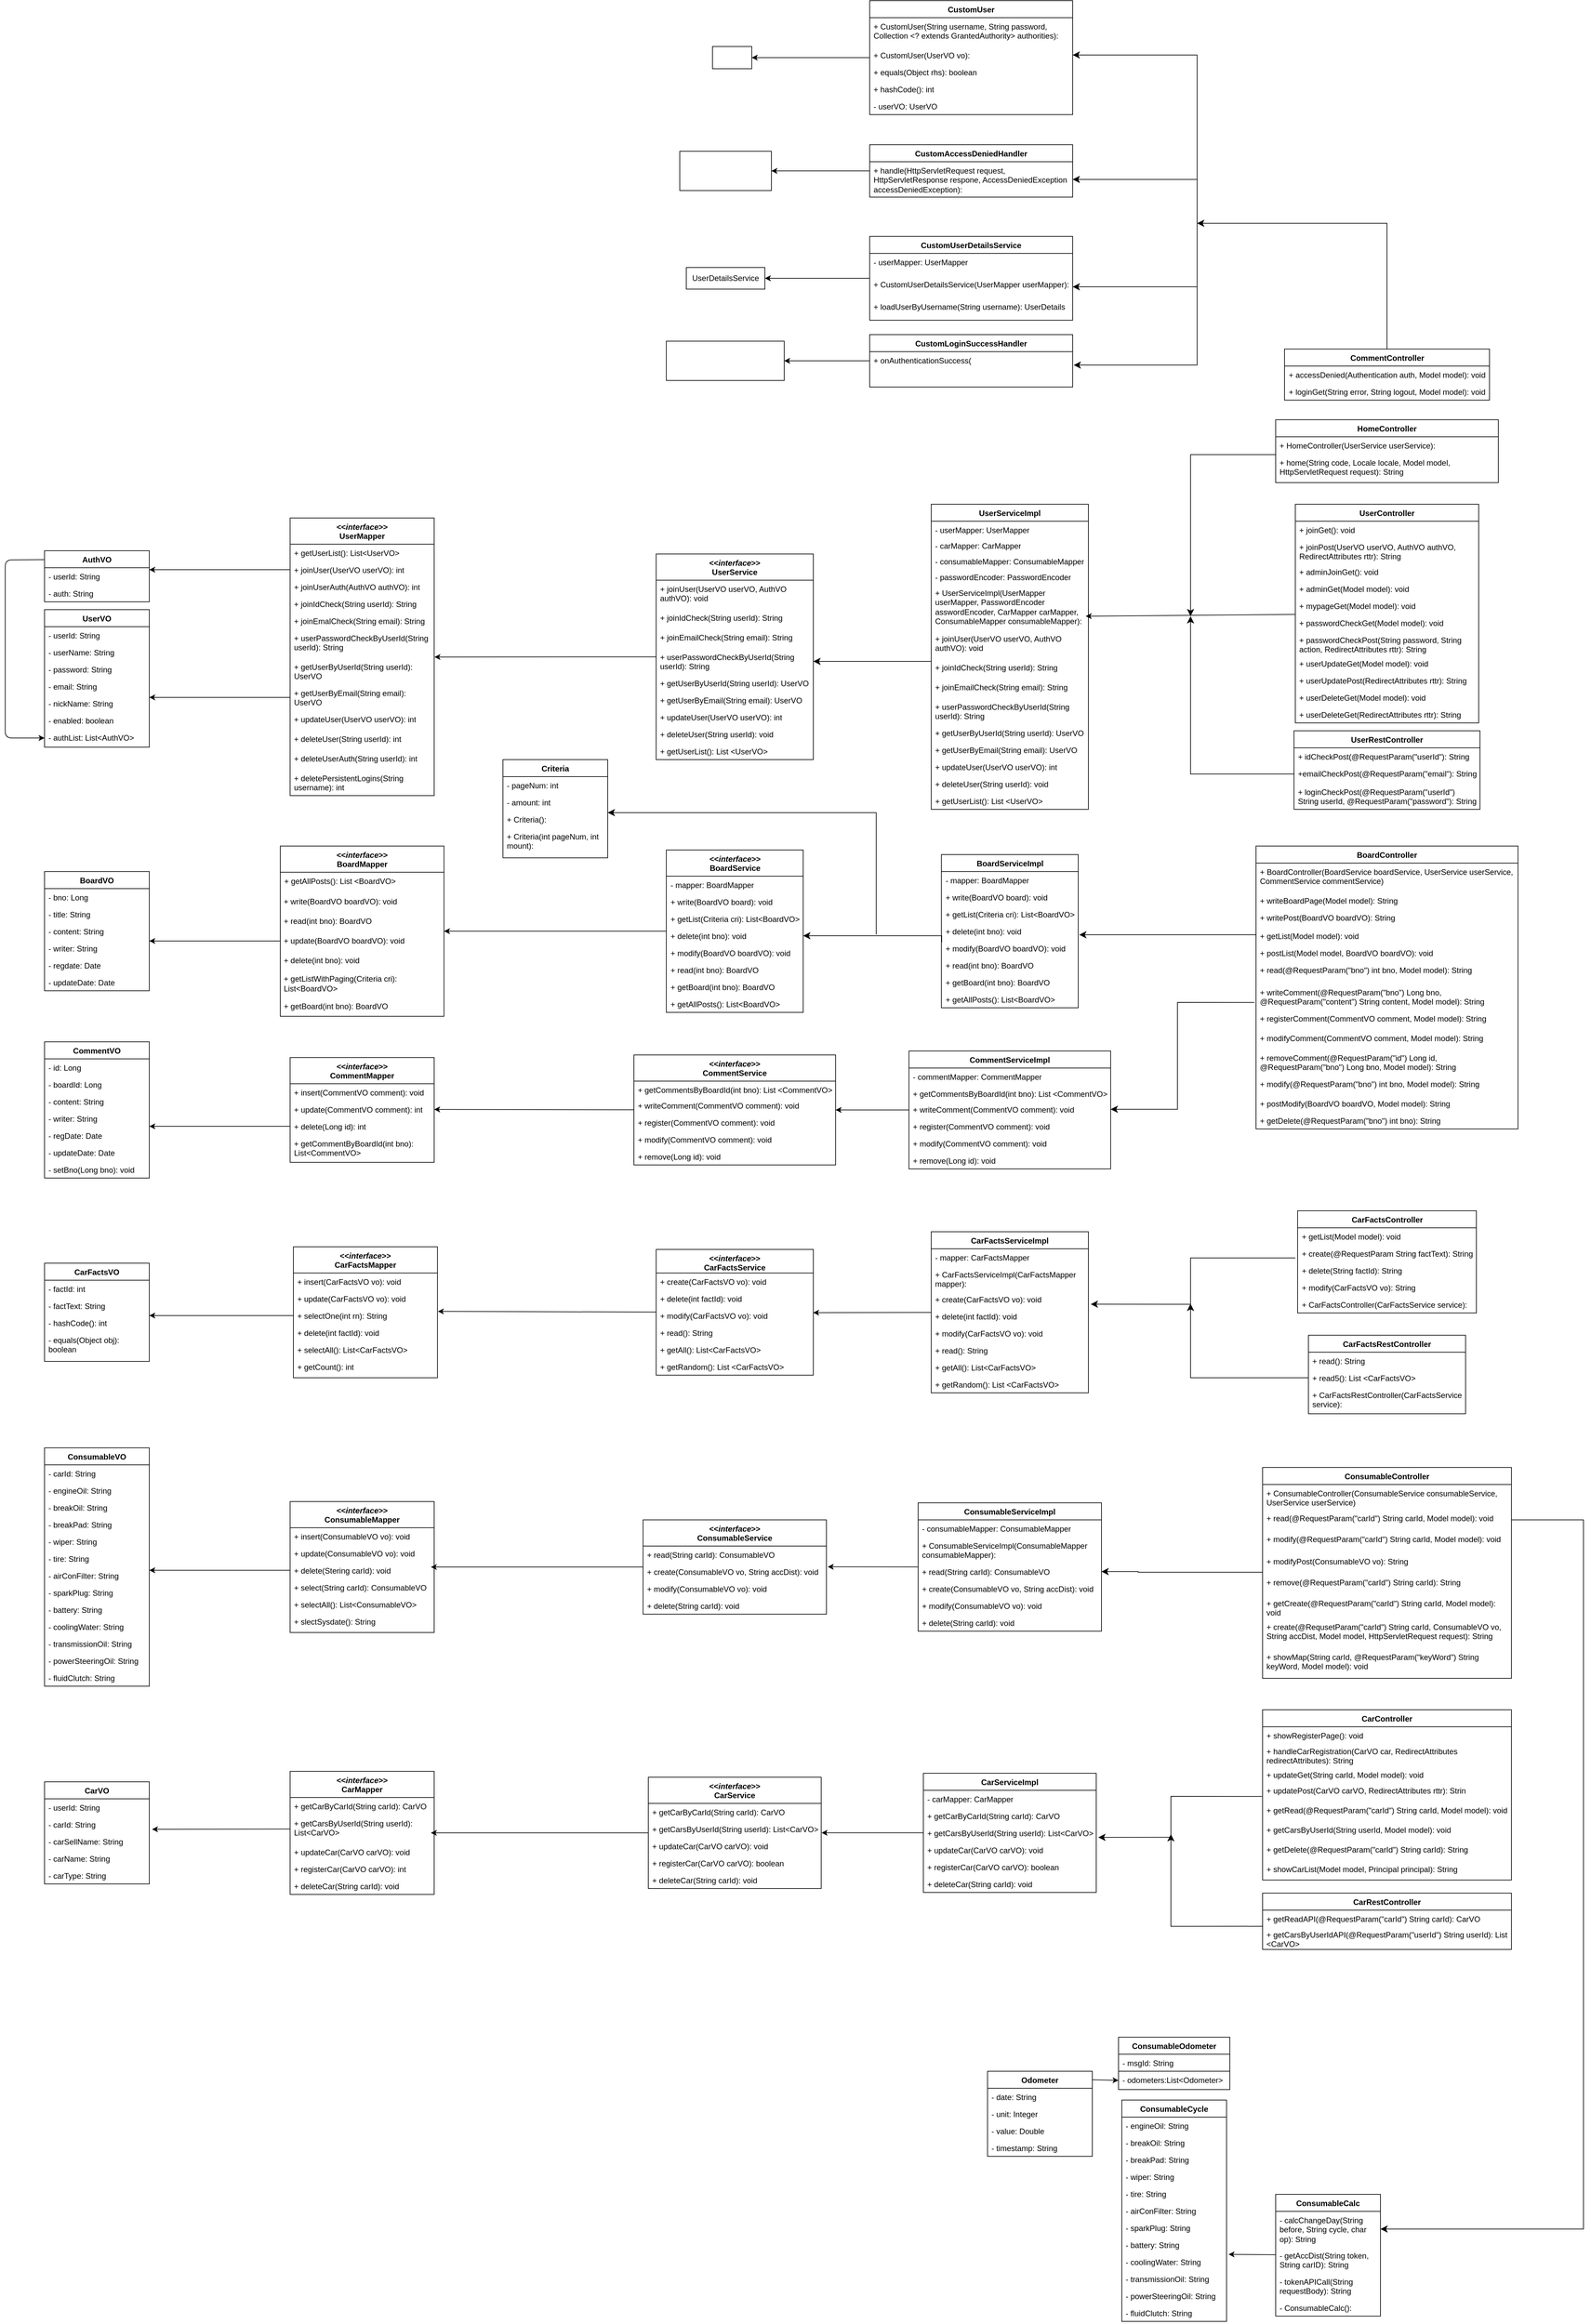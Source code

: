 <mxfile>
    <diagram id="rm79p4SfavvxtILXGLBQ" name="Page-1">
        <mxGraphModel dx="6586" dy="4248" grid="1" gridSize="10" guides="1" tooltips="1" connect="1" arrows="1" fold="1" page="1" pageScale="1" pageWidth="850" pageHeight="1100" math="0" shadow="0">
            <root>
                <mxCell id="0"/>
                <mxCell id="1" parent="0"/>
                <mxCell id="40" value="" style="edgeStyle=none;html=1;entryX=0;entryY=0.5;entryDx=0;entryDy=0;exitX=-0.004;exitY=0.175;exitDx=0;exitDy=0;exitPerimeter=0;" parent="1" source="2" target="38" edge="1">
                    <mxGeometry relative="1" as="geometry">
                        <mxPoint x="-110" y="-11" as="targetPoint"/>
                        <Array as="points">
                            <mxPoint x="-50" y="-36"/>
                            <mxPoint x="-50" y="236"/>
                        </Array>
                    </mxGeometry>
                </mxCell>
                <mxCell id="2" value="AuthVO" style="swimlane;fontStyle=1;align=center;verticalAlign=top;childLayout=stackLayout;horizontal=1;startSize=26;horizontalStack=0;resizeParent=1;resizeParentMax=0;resizeLast=0;collapsible=1;marginBottom=0;whiteSpace=wrap;html=1;" parent="1" vertex="1">
                    <mxGeometry x="10" y="-50" width="160" height="78" as="geometry"/>
                </mxCell>
                <mxCell id="3" value="- userId: String" style="text;strokeColor=none;fillColor=none;align=left;verticalAlign=top;spacingLeft=4;spacingRight=4;overflow=hidden;rotatable=0;points=[[0,0.5],[1,0.5]];portConstraint=eastwest;whiteSpace=wrap;html=1;" parent="2" vertex="1">
                    <mxGeometry y="26" width="160" height="26" as="geometry"/>
                </mxCell>
                <mxCell id="4" value="- auth: String" style="text;strokeColor=none;fillColor=none;align=left;verticalAlign=top;spacingLeft=4;spacingRight=4;overflow=hidden;rotatable=0;points=[[0,0.5],[1,0.5]];portConstraint=eastwest;whiteSpace=wrap;html=1;" parent="2" vertex="1">
                    <mxGeometry y="52" width="160" height="26" as="geometry"/>
                </mxCell>
                <mxCell id="5" value="CommentVO" style="swimlane;fontStyle=1;align=center;verticalAlign=top;childLayout=stackLayout;horizontal=1;startSize=26;horizontalStack=0;resizeParent=1;resizeParentMax=0;resizeLast=0;collapsible=1;marginBottom=0;whiteSpace=wrap;html=1;" parent="1" vertex="1">
                    <mxGeometry x="10" y="700" width="160" height="208" as="geometry"/>
                </mxCell>
                <mxCell id="6" value="- id: Long" style="text;strokeColor=none;fillColor=none;align=left;verticalAlign=top;spacingLeft=4;spacingRight=4;overflow=hidden;rotatable=0;points=[[0,0.5],[1,0.5]];portConstraint=eastwest;whiteSpace=wrap;html=1;" parent="5" vertex="1">
                    <mxGeometry y="26" width="160" height="26" as="geometry"/>
                </mxCell>
                <mxCell id="7" value="- boardId: Long" style="text;strokeColor=none;fillColor=none;align=left;verticalAlign=top;spacingLeft=4;spacingRight=4;overflow=hidden;rotatable=0;points=[[0,0.5],[1,0.5]];portConstraint=eastwest;whiteSpace=wrap;html=1;" parent="5" vertex="1">
                    <mxGeometry y="52" width="160" height="26" as="geometry"/>
                </mxCell>
                <mxCell id="8" value="- content: String" style="text;strokeColor=none;fillColor=none;align=left;verticalAlign=top;spacingLeft=4;spacingRight=4;overflow=hidden;rotatable=0;points=[[0,0.5],[1,0.5]];portConstraint=eastwest;whiteSpace=wrap;html=1;" parent="5" vertex="1">
                    <mxGeometry y="78" width="160" height="26" as="geometry"/>
                </mxCell>
                <mxCell id="9" value="- writer: String" style="text;strokeColor=none;fillColor=none;align=left;verticalAlign=top;spacingLeft=4;spacingRight=4;overflow=hidden;rotatable=0;points=[[0,0.5],[1,0.5]];portConstraint=eastwest;whiteSpace=wrap;html=1;" parent="5" vertex="1">
                    <mxGeometry y="104" width="160" height="26" as="geometry"/>
                </mxCell>
                <mxCell id="10" value="- regDate: Date" style="text;strokeColor=none;fillColor=none;align=left;verticalAlign=top;spacingLeft=4;spacingRight=4;overflow=hidden;rotatable=0;points=[[0,0.5],[1,0.5]];portConstraint=eastwest;whiteSpace=wrap;html=1;" parent="5" vertex="1">
                    <mxGeometry y="130" width="160" height="26" as="geometry"/>
                </mxCell>
                <mxCell id="11" value="- updateDate: Date" style="text;strokeColor=none;fillColor=none;align=left;verticalAlign=top;spacingLeft=4;spacingRight=4;overflow=hidden;rotatable=0;points=[[0,0.5],[1,0.5]];portConstraint=eastwest;whiteSpace=wrap;html=1;" parent="5" vertex="1">
                    <mxGeometry y="156" width="160" height="26" as="geometry"/>
                </mxCell>
                <mxCell id="12" value="- setBno(Long bno): void" style="text;strokeColor=none;fillColor=none;align=left;verticalAlign=top;spacingLeft=4;spacingRight=4;overflow=hidden;rotatable=0;points=[[0,0.5],[1,0.5]];portConstraint=eastwest;whiteSpace=wrap;html=1;" parent="5" vertex="1">
                    <mxGeometry y="182" width="160" height="26" as="geometry"/>
                </mxCell>
                <mxCell id="13" value="BoardVO" style="swimlane;fontStyle=1;align=center;verticalAlign=top;childLayout=stackLayout;horizontal=1;startSize=26;horizontalStack=0;resizeParent=1;resizeParentMax=0;resizeLast=0;collapsible=1;marginBottom=0;whiteSpace=wrap;html=1;" parent="1" vertex="1">
                    <mxGeometry x="10" y="440" width="160" height="182" as="geometry"/>
                </mxCell>
                <mxCell id="14" value="- bno: Long" style="text;strokeColor=none;fillColor=none;align=left;verticalAlign=top;spacingLeft=4;spacingRight=4;overflow=hidden;rotatable=0;points=[[0,0.5],[1,0.5]];portConstraint=eastwest;whiteSpace=wrap;html=1;" parent="13" vertex="1">
                    <mxGeometry y="26" width="160" height="26" as="geometry"/>
                </mxCell>
                <mxCell id="15" value="- title: String" style="text;strokeColor=none;fillColor=none;align=left;verticalAlign=top;spacingLeft=4;spacingRight=4;overflow=hidden;rotatable=0;points=[[0,0.5],[1,0.5]];portConstraint=eastwest;whiteSpace=wrap;html=1;" parent="13" vertex="1">
                    <mxGeometry y="52" width="160" height="26" as="geometry"/>
                </mxCell>
                <mxCell id="16" value="- content: String" style="text;strokeColor=none;fillColor=none;align=left;verticalAlign=top;spacingLeft=4;spacingRight=4;overflow=hidden;rotatable=0;points=[[0,0.5],[1,0.5]];portConstraint=eastwest;whiteSpace=wrap;html=1;" parent="13" vertex="1">
                    <mxGeometry y="78" width="160" height="26" as="geometry"/>
                </mxCell>
                <mxCell id="17" value="- writer: String" style="text;strokeColor=none;fillColor=none;align=left;verticalAlign=top;spacingLeft=4;spacingRight=4;overflow=hidden;rotatable=0;points=[[0,0.5],[1,0.5]];portConstraint=eastwest;whiteSpace=wrap;html=1;" parent="13" vertex="1">
                    <mxGeometry y="104" width="160" height="26" as="geometry"/>
                </mxCell>
                <mxCell id="18" value="- regdate: Date" style="text;strokeColor=none;fillColor=none;align=left;verticalAlign=top;spacingLeft=4;spacingRight=4;overflow=hidden;rotatable=0;points=[[0,0.5],[1,0.5]];portConstraint=eastwest;whiteSpace=wrap;html=1;" parent="13" vertex="1">
                    <mxGeometry y="130" width="160" height="26" as="geometry"/>
                </mxCell>
                <mxCell id="19" value="- updateDate: Date" style="text;strokeColor=none;fillColor=none;align=left;verticalAlign=top;spacingLeft=4;spacingRight=4;overflow=hidden;rotatable=0;points=[[0,0.5],[1,0.5]];portConstraint=eastwest;whiteSpace=wrap;html=1;" parent="13" vertex="1">
                    <mxGeometry y="156" width="160" height="26" as="geometry"/>
                </mxCell>
                <mxCell id="20" value="CarFactsVO" style="swimlane;fontStyle=1;align=center;verticalAlign=top;childLayout=stackLayout;horizontal=1;startSize=26;horizontalStack=0;resizeParent=1;resizeParentMax=0;resizeLast=0;collapsible=1;marginBottom=0;whiteSpace=wrap;html=1;" parent="1" vertex="1">
                    <mxGeometry x="10" y="1038" width="160" height="150" as="geometry"/>
                </mxCell>
                <mxCell id="21" value="- factId: int" style="text;strokeColor=none;fillColor=none;align=left;verticalAlign=top;spacingLeft=4;spacingRight=4;overflow=hidden;rotatable=0;points=[[0,0.5],[1,0.5]];portConstraint=eastwest;whiteSpace=wrap;html=1;" parent="20" vertex="1">
                    <mxGeometry y="26" width="160" height="26" as="geometry"/>
                </mxCell>
                <mxCell id="22" value="- factText: String" style="text;strokeColor=none;fillColor=none;align=left;verticalAlign=top;spacingLeft=4;spacingRight=4;overflow=hidden;rotatable=0;points=[[0,0.5],[1,0.5]];portConstraint=eastwest;whiteSpace=wrap;html=1;" parent="20" vertex="1">
                    <mxGeometry y="52" width="160" height="26" as="geometry"/>
                </mxCell>
                <mxCell id="23" value="- hashCode(): int" style="text;strokeColor=none;fillColor=none;align=left;verticalAlign=top;spacingLeft=4;spacingRight=4;overflow=hidden;rotatable=0;points=[[0,0.5],[1,0.5]];portConstraint=eastwest;whiteSpace=wrap;html=1;" parent="20" vertex="1">
                    <mxGeometry y="78" width="160" height="26" as="geometry"/>
                </mxCell>
                <mxCell id="24" value="- equals(Object obj): boolean" style="text;strokeColor=none;fillColor=none;align=left;verticalAlign=top;spacingLeft=4;spacingRight=4;overflow=hidden;rotatable=0;points=[[0,0.5],[1,0.5]];portConstraint=eastwest;whiteSpace=wrap;html=1;" parent="20" vertex="1">
                    <mxGeometry y="104" width="160" height="46" as="geometry"/>
                </mxCell>
                <mxCell id="471" style="edgeStyle=none;html=1;entryX=1.019;entryY=0.064;entryDx=0;entryDy=0;entryPerimeter=0;fontFamily=Helvetica;fontSize=12;fontColor=default;" edge="1" parent="1" source="25" target="83">
                    <mxGeometry relative="1" as="geometry"/>
                </mxCell>
                <mxCell id="25" value="ConsumableCalc" style="swimlane;fontStyle=1;align=center;verticalAlign=top;childLayout=stackLayout;horizontal=1;startSize=26;horizontalStack=0;resizeParent=1;resizeParentMax=0;resizeLast=0;collapsible=1;marginBottom=0;whiteSpace=wrap;html=1;" parent="1" vertex="1">
                    <mxGeometry x="1890" y="2460" width="160" height="186" as="geometry"/>
                </mxCell>
                <mxCell id="26" value="- calcChangeDay(String before, String cycle, char op): String" style="text;strokeColor=none;fillColor=none;align=left;verticalAlign=top;spacingLeft=4;spacingRight=4;overflow=hidden;rotatable=0;points=[[0,0.5],[1,0.5]];portConstraint=eastwest;whiteSpace=wrap;html=1;" parent="25" vertex="1">
                    <mxGeometry y="26" width="160" height="54" as="geometry"/>
                </mxCell>
                <mxCell id="27" value="- getAccDist(String token, String carID): String" style="text;strokeColor=none;fillColor=none;align=left;verticalAlign=top;spacingLeft=4;spacingRight=4;overflow=hidden;rotatable=0;points=[[0,0.5],[1,0.5]];portConstraint=eastwest;whiteSpace=wrap;html=1;" parent="25" vertex="1">
                    <mxGeometry y="80" width="160" height="40" as="geometry"/>
                </mxCell>
                <mxCell id="28" value="- tokenAPICall(String requestBody): String" style="text;strokeColor=none;fillColor=none;align=left;verticalAlign=top;spacingLeft=4;spacingRight=4;overflow=hidden;rotatable=0;points=[[0,0.5],[1,0.5]];portConstraint=eastwest;whiteSpace=wrap;html=1;" parent="25" vertex="1">
                    <mxGeometry y="120" width="160" height="40" as="geometry"/>
                </mxCell>
                <mxCell id="29" value="- ConsumableCalc(): " style="text;strokeColor=none;fillColor=none;align=left;verticalAlign=top;spacingLeft=4;spacingRight=4;overflow=hidden;rotatable=0;points=[[0,0.5],[1,0.5]];portConstraint=eastwest;whiteSpace=wrap;html=1;" parent="25" vertex="1">
                    <mxGeometry y="160" width="160" height="26" as="geometry"/>
                </mxCell>
                <mxCell id="31" value="UserVO" style="swimlane;fontStyle=1;align=center;verticalAlign=top;childLayout=stackLayout;horizontal=1;startSize=26;horizontalStack=0;resizeParent=1;resizeParentMax=0;resizeLast=0;collapsible=1;marginBottom=0;whiteSpace=wrap;html=1;" parent="1" vertex="1">
                    <mxGeometry x="10" y="40" width="160" height="210" as="geometry"/>
                </mxCell>
                <mxCell id="32" value="- userId: String" style="text;strokeColor=none;fillColor=none;align=left;verticalAlign=top;spacingLeft=4;spacingRight=4;overflow=hidden;rotatable=0;points=[[0,0.5],[1,0.5]];portConstraint=eastwest;whiteSpace=wrap;html=1;" parent="31" vertex="1">
                    <mxGeometry y="26" width="160" height="26" as="geometry"/>
                </mxCell>
                <mxCell id="33" value="- userName: String" style="text;strokeColor=none;fillColor=none;align=left;verticalAlign=top;spacingLeft=4;spacingRight=4;overflow=hidden;rotatable=0;points=[[0,0.5],[1,0.5]];portConstraint=eastwest;whiteSpace=wrap;html=1;" parent="31" vertex="1">
                    <mxGeometry y="52" width="160" height="26" as="geometry"/>
                </mxCell>
                <mxCell id="34" value="- password: String" style="text;strokeColor=none;fillColor=none;align=left;verticalAlign=top;spacingLeft=4;spacingRight=4;overflow=hidden;rotatable=0;points=[[0,0.5],[1,0.5]];portConstraint=eastwest;whiteSpace=wrap;html=1;" parent="31" vertex="1">
                    <mxGeometry y="78" width="160" height="26" as="geometry"/>
                </mxCell>
                <mxCell id="35" value="- email: String" style="text;strokeColor=none;fillColor=none;align=left;verticalAlign=top;spacingLeft=4;spacingRight=4;overflow=hidden;rotatable=0;points=[[0,0.5],[1,0.5]];portConstraint=eastwest;whiteSpace=wrap;html=1;" parent="31" vertex="1">
                    <mxGeometry y="104" width="160" height="26" as="geometry"/>
                </mxCell>
                <mxCell id="36" value="- nickName: String" style="text;strokeColor=none;fillColor=none;align=left;verticalAlign=top;spacingLeft=4;spacingRight=4;overflow=hidden;rotatable=0;points=[[0,0.5],[1,0.5]];portConstraint=eastwest;whiteSpace=wrap;html=1;" parent="31" vertex="1">
                    <mxGeometry y="130" width="160" height="26" as="geometry"/>
                </mxCell>
                <mxCell id="37" value="- enabled: boolean" style="text;strokeColor=none;fillColor=none;align=left;verticalAlign=top;spacingLeft=4;spacingRight=4;overflow=hidden;rotatable=0;points=[[0,0.5],[1,0.5]];portConstraint=eastwest;whiteSpace=wrap;html=1;" parent="31" vertex="1">
                    <mxGeometry y="156" width="160" height="26" as="geometry"/>
                </mxCell>
                <mxCell id="38" value="- authList: List&amp;lt;AuthVO&amp;gt;&amp;nbsp;" style="text;strokeColor=none;fillColor=none;align=left;verticalAlign=top;spacingLeft=4;spacingRight=4;overflow=hidden;rotatable=0;points=[[0,0.5],[1,0.5]];portConstraint=eastwest;whiteSpace=wrap;html=1;" parent="31" vertex="1">
                    <mxGeometry y="182" width="160" height="28" as="geometry"/>
                </mxCell>
                <mxCell id="46" value="Criteria" style="swimlane;fontStyle=1;align=center;verticalAlign=top;childLayout=stackLayout;horizontal=1;startSize=26;horizontalStack=0;resizeParent=1;resizeParentMax=0;resizeLast=0;collapsible=1;marginBottom=0;whiteSpace=wrap;html=1;" parent="1" vertex="1">
                    <mxGeometry x="710" y="269" width="160" height="150" as="geometry"/>
                </mxCell>
                <mxCell id="47" value="- pageNum: int" style="text;strokeColor=none;fillColor=none;align=left;verticalAlign=top;spacingLeft=4;spacingRight=4;overflow=hidden;rotatable=0;points=[[0,0.5],[1,0.5]];portConstraint=eastwest;whiteSpace=wrap;html=1;" parent="46" vertex="1">
                    <mxGeometry y="26" width="160" height="26" as="geometry"/>
                </mxCell>
                <mxCell id="48" value="- amount: int" style="text;strokeColor=none;fillColor=none;align=left;verticalAlign=top;spacingLeft=4;spacingRight=4;overflow=hidden;rotatable=0;points=[[0,0.5],[1,0.5]];portConstraint=eastwest;whiteSpace=wrap;html=1;" parent="46" vertex="1">
                    <mxGeometry y="52" width="160" height="26" as="geometry"/>
                </mxCell>
                <mxCell id="49" value="+ Criteria(): " style="text;strokeColor=none;fillColor=none;align=left;verticalAlign=top;spacingLeft=4;spacingRight=4;overflow=hidden;rotatable=0;points=[[0,0.5],[1,0.5]];portConstraint=eastwest;whiteSpace=wrap;html=1;" parent="46" vertex="1">
                    <mxGeometry y="78" width="160" height="26" as="geometry"/>
                </mxCell>
                <mxCell id="50" value="+ Criteria(int pageNum, int mount): " style="text;strokeColor=none;fillColor=none;align=left;verticalAlign=top;spacingLeft=4;spacingRight=4;overflow=hidden;rotatable=0;points=[[0,0.5],[1,0.5]];portConstraint=eastwest;whiteSpace=wrap;html=1;" parent="46" vertex="1">
                    <mxGeometry y="104" width="160" height="46" as="geometry"/>
                </mxCell>
                <mxCell id="51" value="ConsumableVO" style="swimlane;fontStyle=1;align=center;verticalAlign=top;childLayout=stackLayout;horizontal=1;startSize=26;horizontalStack=0;resizeParent=1;resizeParentMax=0;resizeLast=0;collapsible=1;marginBottom=0;whiteSpace=wrap;html=1;" parent="1" vertex="1">
                    <mxGeometry x="10" y="1320" width="160" height="364" as="geometry"/>
                </mxCell>
                <mxCell id="52" value="- carId: String" style="text;strokeColor=none;fillColor=none;align=left;verticalAlign=top;spacingLeft=4;spacingRight=4;overflow=hidden;rotatable=0;points=[[0,0.5],[1,0.5]];portConstraint=eastwest;whiteSpace=wrap;html=1;" parent="51" vertex="1">
                    <mxGeometry y="26" width="160" height="26" as="geometry"/>
                </mxCell>
                <mxCell id="53" value="- engineOil: String" style="text;strokeColor=none;fillColor=none;align=left;verticalAlign=top;spacingLeft=4;spacingRight=4;overflow=hidden;rotatable=0;points=[[0,0.5],[1,0.5]];portConstraint=eastwest;whiteSpace=wrap;html=1;" parent="51" vertex="1">
                    <mxGeometry y="52" width="160" height="26" as="geometry"/>
                </mxCell>
                <mxCell id="54" value="- breakOil: String" style="text;strokeColor=none;fillColor=none;align=left;verticalAlign=top;spacingLeft=4;spacingRight=4;overflow=hidden;rotatable=0;points=[[0,0.5],[1,0.5]];portConstraint=eastwest;whiteSpace=wrap;html=1;" parent="51" vertex="1">
                    <mxGeometry y="78" width="160" height="26" as="geometry"/>
                </mxCell>
                <mxCell id="55" value="- breakPad: String" style="text;strokeColor=none;fillColor=none;align=left;verticalAlign=top;spacingLeft=4;spacingRight=4;overflow=hidden;rotatable=0;points=[[0,0.5],[1,0.5]];portConstraint=eastwest;whiteSpace=wrap;html=1;" parent="51" vertex="1">
                    <mxGeometry y="104" width="160" height="26" as="geometry"/>
                </mxCell>
                <mxCell id="56" value="- wiper: String" style="text;strokeColor=none;fillColor=none;align=left;verticalAlign=top;spacingLeft=4;spacingRight=4;overflow=hidden;rotatable=0;points=[[0,0.5],[1,0.5]];portConstraint=eastwest;whiteSpace=wrap;html=1;" parent="51" vertex="1">
                    <mxGeometry y="130" width="160" height="26" as="geometry"/>
                </mxCell>
                <mxCell id="57" value="- tire: String" style="text;strokeColor=none;fillColor=none;align=left;verticalAlign=top;spacingLeft=4;spacingRight=4;overflow=hidden;rotatable=0;points=[[0,0.5],[1,0.5]];portConstraint=eastwest;whiteSpace=wrap;html=1;" parent="51" vertex="1">
                    <mxGeometry y="156" width="160" height="26" as="geometry"/>
                </mxCell>
                <mxCell id="58" value="- airConFilter: String" style="text;strokeColor=none;fillColor=none;align=left;verticalAlign=top;spacingLeft=4;spacingRight=4;overflow=hidden;rotatable=0;points=[[0,0.5],[1,0.5]];portConstraint=eastwest;whiteSpace=wrap;html=1;" parent="51" vertex="1">
                    <mxGeometry y="182" width="160" height="26" as="geometry"/>
                </mxCell>
                <mxCell id="59" value="- sparkPlug: String" style="text;strokeColor=none;fillColor=none;align=left;verticalAlign=top;spacingLeft=4;spacingRight=4;overflow=hidden;rotatable=0;points=[[0,0.5],[1,0.5]];portConstraint=eastwest;whiteSpace=wrap;html=1;" parent="51" vertex="1">
                    <mxGeometry y="208" width="160" height="26" as="geometry"/>
                </mxCell>
                <mxCell id="60" value="- battery: String" style="text;strokeColor=none;fillColor=none;align=left;verticalAlign=top;spacingLeft=4;spacingRight=4;overflow=hidden;rotatable=0;points=[[0,0.5],[1,0.5]];portConstraint=eastwest;whiteSpace=wrap;html=1;" parent="51" vertex="1">
                    <mxGeometry y="234" width="160" height="26" as="geometry"/>
                </mxCell>
                <mxCell id="61" value="- coolingWater: String" style="text;strokeColor=none;fillColor=none;align=left;verticalAlign=top;spacingLeft=4;spacingRight=4;overflow=hidden;rotatable=0;points=[[0,0.5],[1,0.5]];portConstraint=eastwest;whiteSpace=wrap;html=1;" parent="51" vertex="1">
                    <mxGeometry y="260" width="160" height="26" as="geometry"/>
                </mxCell>
                <mxCell id="62" value="- transmissionOil: String" style="text;strokeColor=none;fillColor=none;align=left;verticalAlign=top;spacingLeft=4;spacingRight=4;overflow=hidden;rotatable=0;points=[[0,0.5],[1,0.5]];portConstraint=eastwest;whiteSpace=wrap;html=1;" parent="51" vertex="1">
                    <mxGeometry y="286" width="160" height="26" as="geometry"/>
                </mxCell>
                <mxCell id="63" value="- powerSteeringOil: String" style="text;strokeColor=none;fillColor=none;align=left;verticalAlign=top;spacingLeft=4;spacingRight=4;overflow=hidden;rotatable=0;points=[[0,0.5],[1,0.5]];portConstraint=eastwest;whiteSpace=wrap;html=1;" parent="51" vertex="1">
                    <mxGeometry y="312" width="160" height="26" as="geometry"/>
                </mxCell>
                <mxCell id="64" value="- fluidClutch: String" style="text;strokeColor=none;fillColor=none;align=left;verticalAlign=top;spacingLeft=4;spacingRight=4;overflow=hidden;rotatable=0;points=[[0,0.5],[1,0.5]];portConstraint=eastwest;whiteSpace=wrap;html=1;" parent="51" vertex="1">
                    <mxGeometry y="338" width="160" height="26" as="geometry"/>
                </mxCell>
                <mxCell id="65" value="ConsumableOdometer" style="swimlane;fontStyle=1;align=center;verticalAlign=top;childLayout=stackLayout;horizontal=1;startSize=26;horizontalStack=0;resizeParent=1;resizeParentMax=0;resizeLast=0;collapsible=1;marginBottom=0;whiteSpace=wrap;html=1;" parent="1" vertex="1">
                    <mxGeometry x="1650" y="2220" width="170" height="80" as="geometry"/>
                </mxCell>
                <mxCell id="66" value="- msgId: String" style="text;strokeColor=none;fillColor=none;align=left;verticalAlign=top;spacingLeft=4;spacingRight=4;overflow=hidden;rotatable=0;points=[[0,0.5],[1,0.5]];portConstraint=eastwest;whiteSpace=wrap;html=1;" parent="65" vertex="1">
                    <mxGeometry y="26" width="170" height="26" as="geometry"/>
                </mxCell>
                <mxCell id="67" value="- odometers:List&amp;lt;Odometer&amp;gt;" style="text;strokeColor=default;fillColor=none;align=left;verticalAlign=top;spacingLeft=4;spacingRight=4;overflow=hidden;rotatable=0;points=[[0,0.5],[1,0.5]];portConstraint=eastwest;whiteSpace=wrap;html=1;" parent="65" vertex="1">
                    <mxGeometry y="52" width="170" height="28" as="geometry"/>
                </mxCell>
                <mxCell id="41" value="Odometer" style="swimlane;fontStyle=1;align=center;verticalAlign=top;childLayout=stackLayout;horizontal=1;startSize=26;horizontalStack=0;resizeParent=1;resizeParentMax=0;resizeLast=0;collapsible=1;marginBottom=0;whiteSpace=wrap;html=1;strokeColor=default;" parent="1" vertex="1">
                    <mxGeometry x="1450" y="2272" width="160" height="130" as="geometry"/>
                </mxCell>
                <mxCell id="42" value="- date: String" style="text;strokeColor=none;fillColor=none;align=left;verticalAlign=top;spacingLeft=4;spacingRight=4;overflow=hidden;rotatable=0;points=[[0,0.5],[1,0.5]];portConstraint=eastwest;whiteSpace=wrap;html=1;" parent="41" vertex="1">
                    <mxGeometry y="26" width="160" height="26" as="geometry"/>
                </mxCell>
                <mxCell id="43" value="- unit: Integer" style="text;strokeColor=none;fillColor=none;align=left;verticalAlign=top;spacingLeft=4;spacingRight=4;overflow=hidden;rotatable=0;points=[[0,0.5],[1,0.5]];portConstraint=eastwest;whiteSpace=wrap;html=1;" parent="41" vertex="1">
                    <mxGeometry y="52" width="160" height="26" as="geometry"/>
                </mxCell>
                <mxCell id="44" value="- value: Double" style="text;strokeColor=none;fillColor=none;align=left;verticalAlign=top;spacingLeft=4;spacingRight=4;overflow=hidden;rotatable=0;points=[[0,0.5],[1,0.5]];portConstraint=eastwest;whiteSpace=wrap;html=1;" parent="41" vertex="1">
                    <mxGeometry y="78" width="160" height="26" as="geometry"/>
                </mxCell>
                <mxCell id="45" value="- timestamp: String" style="text;strokeColor=none;fillColor=none;align=left;verticalAlign=top;spacingLeft=4;spacingRight=4;overflow=hidden;rotatable=0;points=[[0,0.5],[1,0.5]];portConstraint=eastwest;whiteSpace=wrap;html=1;" parent="41" vertex="1">
                    <mxGeometry y="104" width="160" height="26" as="geometry"/>
                </mxCell>
                <mxCell id="73" value="" style="endArrow=classic;html=1;exitX=0.998;exitY=0.1;exitDx=0;exitDy=0;exitPerimeter=0;entryX=0;entryY=0.5;entryDx=0;entryDy=0;" parent="1" source="41" target="67" edge="1">
                    <mxGeometry width="50" height="50" relative="1" as="geometry">
                        <mxPoint x="1615" y="2280" as="sourcePoint"/>
                        <mxPoint x="1735" y="2270" as="targetPoint"/>
                    </mxGeometry>
                </mxCell>
                <mxCell id="74" value="ConsumableCycle" style="swimlane;fontStyle=1;align=center;verticalAlign=top;childLayout=stackLayout;horizontal=1;startSize=26;horizontalStack=0;resizeParent=1;resizeParentMax=0;resizeLast=0;collapsible=1;marginBottom=0;whiteSpace=wrap;html=1;" parent="1" vertex="1">
                    <mxGeometry x="1655" y="2316" width="160" height="338" as="geometry"/>
                </mxCell>
                <mxCell id="75" value="- engineOil: String" style="text;strokeColor=none;fillColor=none;align=left;verticalAlign=top;spacingLeft=4;spacingRight=4;overflow=hidden;rotatable=0;points=[[0,0.5],[1,0.5]];portConstraint=eastwest;whiteSpace=wrap;html=1;" parent="74" vertex="1">
                    <mxGeometry y="26" width="160" height="26" as="geometry"/>
                </mxCell>
                <mxCell id="76" value="- breakOil: String" style="text;strokeColor=none;fillColor=none;align=left;verticalAlign=top;spacingLeft=4;spacingRight=4;overflow=hidden;rotatable=0;points=[[0,0.5],[1,0.5]];portConstraint=eastwest;whiteSpace=wrap;html=1;" parent="74" vertex="1">
                    <mxGeometry y="52" width="160" height="26" as="geometry"/>
                </mxCell>
                <mxCell id="77" value="- breakPad: String" style="text;strokeColor=none;fillColor=none;align=left;verticalAlign=top;spacingLeft=4;spacingRight=4;overflow=hidden;rotatable=0;points=[[0,0.5],[1,0.5]];portConstraint=eastwest;whiteSpace=wrap;html=1;" parent="74" vertex="1">
                    <mxGeometry y="78" width="160" height="26" as="geometry"/>
                </mxCell>
                <mxCell id="78" value="- wiper: String" style="text;strokeColor=none;fillColor=none;align=left;verticalAlign=top;spacingLeft=4;spacingRight=4;overflow=hidden;rotatable=0;points=[[0,0.5],[1,0.5]];portConstraint=eastwest;whiteSpace=wrap;html=1;" parent="74" vertex="1">
                    <mxGeometry y="104" width="160" height="26" as="geometry"/>
                </mxCell>
                <mxCell id="79" value="- tire: String" style="text;strokeColor=none;fillColor=none;align=left;verticalAlign=top;spacingLeft=4;spacingRight=4;overflow=hidden;rotatable=0;points=[[0,0.5],[1,0.5]];portConstraint=eastwest;whiteSpace=wrap;html=1;" parent="74" vertex="1">
                    <mxGeometry y="130" width="160" height="26" as="geometry"/>
                </mxCell>
                <mxCell id="80" value="- airConFilter: String" style="text;strokeColor=none;fillColor=none;align=left;verticalAlign=top;spacingLeft=4;spacingRight=4;overflow=hidden;rotatable=0;points=[[0,0.5],[1,0.5]];portConstraint=eastwest;whiteSpace=wrap;html=1;" parent="74" vertex="1">
                    <mxGeometry y="156" width="160" height="26" as="geometry"/>
                </mxCell>
                <mxCell id="81" value="- sparkPlug: String" style="text;strokeColor=none;fillColor=none;align=left;verticalAlign=top;spacingLeft=4;spacingRight=4;overflow=hidden;rotatable=0;points=[[0,0.5],[1,0.5]];portConstraint=eastwest;whiteSpace=wrap;html=1;" parent="74" vertex="1">
                    <mxGeometry y="182" width="160" height="26" as="geometry"/>
                </mxCell>
                <mxCell id="82" value="- battery: String" style="text;strokeColor=none;fillColor=none;align=left;verticalAlign=top;spacingLeft=4;spacingRight=4;overflow=hidden;rotatable=0;points=[[0,0.5],[1,0.5]];portConstraint=eastwest;whiteSpace=wrap;html=1;" parent="74" vertex="1">
                    <mxGeometry y="208" width="160" height="26" as="geometry"/>
                </mxCell>
                <mxCell id="83" value="- coolingWater: String" style="text;strokeColor=none;fillColor=none;align=left;verticalAlign=top;spacingLeft=4;spacingRight=4;overflow=hidden;rotatable=0;points=[[0,0.5],[1,0.5]];portConstraint=eastwest;whiteSpace=wrap;html=1;" parent="74" vertex="1">
                    <mxGeometry y="234" width="160" height="26" as="geometry"/>
                </mxCell>
                <mxCell id="84" value="- transmissionOil: String" style="text;strokeColor=none;fillColor=none;align=left;verticalAlign=top;spacingLeft=4;spacingRight=4;overflow=hidden;rotatable=0;points=[[0,0.5],[1,0.5]];portConstraint=eastwest;whiteSpace=wrap;html=1;" parent="74" vertex="1">
                    <mxGeometry y="260" width="160" height="26" as="geometry"/>
                </mxCell>
                <mxCell id="85" value="- powerSteeringOil: String" style="text;strokeColor=none;fillColor=none;align=left;verticalAlign=top;spacingLeft=4;spacingRight=4;overflow=hidden;rotatable=0;points=[[0,0.5],[1,0.5]];portConstraint=eastwest;whiteSpace=wrap;html=1;" parent="74" vertex="1">
                    <mxGeometry y="286" width="160" height="26" as="geometry"/>
                </mxCell>
                <mxCell id="86" value="- fluidClutch: String" style="text;strokeColor=none;fillColor=none;align=left;verticalAlign=top;spacingLeft=4;spacingRight=4;overflow=hidden;rotatable=0;points=[[0,0.5],[1,0.5]];portConstraint=eastwest;whiteSpace=wrap;html=1;" parent="74" vertex="1">
                    <mxGeometry y="312" width="160" height="26" as="geometry"/>
                </mxCell>
                <mxCell id="87" value="CarVO" style="swimlane;fontStyle=1;align=center;verticalAlign=top;childLayout=stackLayout;horizontal=1;startSize=26;horizontalStack=0;resizeParent=1;resizeParentMax=0;resizeLast=0;collapsible=1;marginBottom=0;whiteSpace=wrap;html=1;" parent="1" vertex="1">
                    <mxGeometry x="10" y="1830" width="160" height="156" as="geometry"/>
                </mxCell>
                <mxCell id="88" value="- userId: String" style="text;strokeColor=none;fillColor=none;align=left;verticalAlign=top;spacingLeft=4;spacingRight=4;overflow=hidden;rotatable=0;points=[[0,0.5],[1,0.5]];portConstraint=eastwest;whiteSpace=wrap;html=1;" parent="87" vertex="1">
                    <mxGeometry y="26" width="160" height="26" as="geometry"/>
                </mxCell>
                <mxCell id="89" value="- carId: String" style="text;strokeColor=none;fillColor=none;align=left;verticalAlign=top;spacingLeft=4;spacingRight=4;overflow=hidden;rotatable=0;points=[[0,0.5],[1,0.5]];portConstraint=eastwest;whiteSpace=wrap;html=1;" parent="87" vertex="1">
                    <mxGeometry y="52" width="160" height="26" as="geometry"/>
                </mxCell>
                <mxCell id="90" value="- carSellName: String" style="text;strokeColor=none;fillColor=none;align=left;verticalAlign=top;spacingLeft=4;spacingRight=4;overflow=hidden;rotatable=0;points=[[0,0.5],[1,0.5]];portConstraint=eastwest;whiteSpace=wrap;html=1;" parent="87" vertex="1">
                    <mxGeometry y="78" width="160" height="26" as="geometry"/>
                </mxCell>
                <mxCell id="91" value="- carName: String" style="text;strokeColor=none;fillColor=none;align=left;verticalAlign=top;spacingLeft=4;spacingRight=4;overflow=hidden;rotatable=0;points=[[0,0.5],[1,0.5]];portConstraint=eastwest;whiteSpace=wrap;html=1;" parent="87" vertex="1">
                    <mxGeometry y="104" width="160" height="26" as="geometry"/>
                </mxCell>
                <mxCell id="92" value="- carType: String" style="text;strokeColor=none;fillColor=none;align=left;verticalAlign=top;spacingLeft=4;spacingRight=4;overflow=hidden;rotatable=0;points=[[0,0.5],[1,0.5]];portConstraint=eastwest;whiteSpace=wrap;html=1;" parent="87" vertex="1">
                    <mxGeometry y="130" width="160" height="26" as="geometry"/>
                </mxCell>
                <mxCell id="93" value="&amp;lt;&amp;lt;&lt;i&gt;interface&lt;/i&gt;&amp;gt;&amp;gt;&lt;br&gt;BoardMapper" style="swimlane;fontStyle=1;align=center;verticalAlign=top;childLayout=stackLayout;horizontal=1;startSize=40;horizontalStack=0;resizeParent=1;resizeParentMax=0;resizeLast=0;collapsible=1;marginBottom=0;whiteSpace=wrap;html=1;" parent="1" vertex="1">
                    <mxGeometry x="370" y="401" width="250" height="260" as="geometry"/>
                </mxCell>
                <mxCell id="94" value="+ getAllPosts(): List &amp;lt;BoardVO&amp;gt;" style="text;strokeColor=none;fillColor=none;align=left;verticalAlign=top;spacingLeft=4;spacingRight=4;overflow=hidden;rotatable=0;points=[[0,0.5],[1,0.5]];portConstraint=eastwest;whiteSpace=wrap;html=1;" parent="93" vertex="1">
                    <mxGeometry y="40" width="250" height="30" as="geometry"/>
                </mxCell>
                <mxCell id="96" value="&amp;nbsp;+ write(BoardVO boardVO): void" style="text;html=1;strokeColor=none;fillColor=none;align=left;verticalAlign=middle;whiteSpace=wrap;rounded=0;" parent="93" vertex="1">
                    <mxGeometry y="70" width="250" height="30" as="geometry"/>
                </mxCell>
                <mxCell id="97" value="&amp;nbsp;+ read(int bno): BoardVO" style="text;html=1;strokeColor=none;fillColor=none;align=left;verticalAlign=middle;whiteSpace=wrap;rounded=0;" parent="93" vertex="1">
                    <mxGeometry y="100" width="250" height="30" as="geometry"/>
                </mxCell>
                <mxCell id="98" value="&amp;nbsp;+ update(BoardVO boardVO): void&lt;span style=&quot;color: rgba(0, 0, 0, 0); font-family: monospace; font-size: 0px;&quot;&gt;%3CmxGraphModel%3E%3Croot%3E%3CmxCell%20id%3D%220%22%2F%3E%3CmxCell%20id%3D%221%22%20parent%3D%220%22%2F%3E%3CmxCell%20id%3D%222%22%20value%3D%22%2B%20read(int%20bno)%3A%20BoardVO%22%20style%3D%22text%3Bhtml%3D1%3BstrokeColor%3Dnone%3BfillColor%3Dnone%3Balign%3Dleft%3BverticalAlign%3Dmiddle%3BwhiteSpace%3Dwrap%3Brounded%3D0%3B%22%20vertex%3D%221%22%20parent%3D%221%22%3E%3CmxGeometry%20x%3D%22340%22%20y%3D%22490%22%20width%3D%22200%22%20height%3D%2230%22%20as%3D%22geometry%22%2F%3E%3C%2FmxCell%3E%3C%2Froot%3E%3C%2FmxGraphModel%3E void void&lt;/span&gt;" style="text;html=1;strokeColor=none;fillColor=none;align=left;verticalAlign=middle;whiteSpace=wrap;rounded=0;" parent="93" vertex="1">
                    <mxGeometry y="130" width="250" height="30" as="geometry"/>
                </mxCell>
                <mxCell id="99" value="&amp;nbsp;+ delete(int bno): void" style="text;html=1;strokeColor=none;fillColor=none;align=left;verticalAlign=middle;whiteSpace=wrap;rounded=0;" parent="93" vertex="1">
                    <mxGeometry y="160" width="250" height="30" as="geometry"/>
                </mxCell>
                <mxCell id="100" value="&amp;nbsp;+ getListWithPaging(Criteria cri):&amp;nbsp; &amp;nbsp;List&amp;lt;BoardVO&amp;gt;" style="text;html=1;strokeColor=none;fillColor=none;align=left;verticalAlign=middle;whiteSpace=wrap;rounded=0;" parent="93" vertex="1">
                    <mxGeometry y="190" width="250" height="40" as="geometry"/>
                </mxCell>
                <mxCell id="119" value="&amp;nbsp;+ getBoard(int bno): BoardVO" style="text;html=1;strokeColor=none;fillColor=none;align=left;verticalAlign=middle;whiteSpace=wrap;rounded=0;" parent="93" vertex="1">
                    <mxGeometry y="230" width="250" height="30" as="geometry"/>
                </mxCell>
                <mxCell id="121" value="&amp;lt;&amp;lt;&lt;i&gt;interface&lt;/i&gt;&amp;gt;&amp;gt;&lt;br&gt;UserMapper" style="swimlane;fontStyle=1;align=center;verticalAlign=top;childLayout=stackLayout;horizontal=1;startSize=40;horizontalStack=0;resizeParent=1;resizeParentMax=0;resizeLast=0;collapsible=1;marginBottom=0;whiteSpace=wrap;html=1;" parent="1" vertex="1">
                    <mxGeometry x="385" y="-100" width="220" height="424" as="geometry">
                        <mxRectangle x="340" y="680" width="120" height="40" as="alternateBounds"/>
                    </mxGeometry>
                </mxCell>
                <mxCell id="122" value="+ getUserList(): List&amp;lt;UserVO&amp;gt;" style="text;strokeColor=none;fillColor=none;align=left;verticalAlign=top;spacingLeft=4;spacingRight=4;overflow=hidden;rotatable=0;points=[[0,0.5],[1,0.5]];portConstraint=eastwest;whiteSpace=wrap;html=1;" parent="121" vertex="1">
                    <mxGeometry y="40" width="220" height="26" as="geometry"/>
                </mxCell>
                <mxCell id="123" value="+ joinUser(UserVO userVO): int" style="text;strokeColor=none;fillColor=none;align=left;verticalAlign=top;spacingLeft=4;spacingRight=4;overflow=hidden;rotatable=0;points=[[0,0.5],[1,0.5]];portConstraint=eastwest;whiteSpace=wrap;html=1;" parent="121" vertex="1">
                    <mxGeometry y="66" width="220" height="26" as="geometry"/>
                </mxCell>
                <mxCell id="124" value="+ joinUserAuth(AuthVO authVO): int" style="text;strokeColor=none;fillColor=none;align=left;verticalAlign=top;spacingLeft=4;spacingRight=4;overflow=hidden;rotatable=0;points=[[0,0.5],[1,0.5]];portConstraint=eastwest;whiteSpace=wrap;html=1;" parent="121" vertex="1">
                    <mxGeometry y="92" width="220" height="26" as="geometry"/>
                </mxCell>
                <mxCell id="125" value="+ joinIdCheck(String userId): String" style="text;strokeColor=none;fillColor=none;align=left;verticalAlign=top;spacingLeft=4;spacingRight=4;overflow=hidden;rotatable=0;points=[[0,0.5],[1,0.5]];portConstraint=eastwest;whiteSpace=wrap;html=1;" parent="121" vertex="1">
                    <mxGeometry y="118" width="220" height="26" as="geometry"/>
                </mxCell>
                <mxCell id="126" value="+ joinEmalCheck(String email): String" style="text;strokeColor=none;fillColor=none;align=left;verticalAlign=top;spacingLeft=4;spacingRight=4;overflow=hidden;rotatable=0;points=[[0,0.5],[1,0.5]];portConstraint=eastwest;whiteSpace=wrap;html=1;" parent="121" vertex="1">
                    <mxGeometry y="144" width="220" height="26" as="geometry"/>
                </mxCell>
                <mxCell id="127" value="+ userPasswordCheckByUserId(String userId): String" style="text;strokeColor=none;fillColor=none;align=left;verticalAlign=top;spacingLeft=4;spacingRight=4;overflow=hidden;rotatable=0;points=[[0,0.5],[1,0.5]];portConstraint=eastwest;whiteSpace=wrap;html=1;" parent="121" vertex="1">
                    <mxGeometry y="170" width="220" height="44" as="geometry"/>
                </mxCell>
                <mxCell id="128" value="+ getUserByUserId(String userId): UserVO" style="text;strokeColor=none;fillColor=none;align=left;verticalAlign=top;spacingLeft=4;spacingRight=4;overflow=hidden;rotatable=0;points=[[0,0.5],[1,0.5]];portConstraint=eastwest;whiteSpace=wrap;html=1;" parent="121" vertex="1">
                    <mxGeometry y="214" width="220" height="40" as="geometry"/>
                </mxCell>
                <mxCell id="129" value="+ getUserByEmail(String email): UserVO" style="text;strokeColor=none;fillColor=none;align=left;verticalAlign=top;spacingLeft=4;spacingRight=4;overflow=hidden;rotatable=0;points=[[0,0.5],[1,0.5]];portConstraint=eastwest;whiteSpace=wrap;html=1;" parent="121" vertex="1">
                    <mxGeometry y="254" width="220" height="40" as="geometry"/>
                </mxCell>
                <mxCell id="130" value="+ updateUser(UserVO userVO): int" style="text;strokeColor=none;fillColor=none;align=left;verticalAlign=top;spacingLeft=4;spacingRight=4;overflow=hidden;rotatable=0;points=[[0,0.5],[1,0.5]];portConstraint=eastwest;whiteSpace=wrap;html=1;" parent="121" vertex="1">
                    <mxGeometry y="294" width="220" height="30" as="geometry"/>
                </mxCell>
                <mxCell id="131" value="+ deleteUser(String userId): int" style="text;strokeColor=none;fillColor=none;align=left;verticalAlign=top;spacingLeft=4;spacingRight=4;overflow=hidden;rotatable=0;points=[[0,0.5],[1,0.5]];portConstraint=eastwest;whiteSpace=wrap;html=1;" parent="121" vertex="1">
                    <mxGeometry y="324" width="220" height="30" as="geometry"/>
                </mxCell>
                <mxCell id="132" value="+ deleteUserAuth(String userId): int" style="text;strokeColor=none;fillColor=none;align=left;verticalAlign=top;spacingLeft=4;spacingRight=4;overflow=hidden;rotatable=0;points=[[0,0.5],[1,0.5]];portConstraint=eastwest;whiteSpace=wrap;html=1;" parent="121" vertex="1">
                    <mxGeometry y="354" width="220" height="30" as="geometry"/>
                </mxCell>
                <mxCell id="133" value="+ deletePersistentLogins(String username): int" style="text;strokeColor=none;fillColor=none;align=left;verticalAlign=top;spacingLeft=4;spacingRight=4;overflow=hidden;rotatable=0;points=[[0,0.5],[1,0.5]];portConstraint=eastwest;whiteSpace=wrap;html=1;" parent="121" vertex="1">
                    <mxGeometry y="384" width="220" height="40" as="geometry"/>
                </mxCell>
                <mxCell id="134" value="&amp;lt;&amp;lt;&lt;i&gt;interface&lt;/i&gt;&amp;gt;&amp;gt;&lt;br&gt;ConsumableMapper" style="swimlane;fontStyle=1;align=center;verticalAlign=top;childLayout=stackLayout;horizontal=1;startSize=40;horizontalStack=0;resizeParent=1;resizeParentMax=0;resizeLast=0;collapsible=1;marginBottom=0;whiteSpace=wrap;html=1;" parent="1" vertex="1">
                    <mxGeometry x="385" y="1402" width="220" height="200" as="geometry">
                        <mxRectangle x="340" y="680" width="120" height="40" as="alternateBounds"/>
                    </mxGeometry>
                </mxCell>
                <mxCell id="135" value="+ insert(ConsumableVO vo): void" style="text;strokeColor=none;fillColor=none;align=left;verticalAlign=top;spacingLeft=4;spacingRight=4;overflow=hidden;rotatable=0;points=[[0,0.5],[1,0.5]];portConstraint=eastwest;whiteSpace=wrap;html=1;" parent="134" vertex="1">
                    <mxGeometry y="40" width="220" height="26" as="geometry"/>
                </mxCell>
                <mxCell id="136" value="+ update(ConsumableVO vo): void" style="text;strokeColor=none;fillColor=none;align=left;verticalAlign=top;spacingLeft=4;spacingRight=4;overflow=hidden;rotatable=0;points=[[0,0.5],[1,0.5]];portConstraint=eastwest;whiteSpace=wrap;html=1;" parent="134" vertex="1">
                    <mxGeometry y="66" width="220" height="26" as="geometry"/>
                </mxCell>
                <mxCell id="137" value="+ delete(Stering carId): void" style="text;strokeColor=none;fillColor=none;align=left;verticalAlign=top;spacingLeft=4;spacingRight=4;overflow=hidden;rotatable=0;points=[[0,0.5],[1,0.5]];portConstraint=eastwest;whiteSpace=wrap;html=1;" parent="134" vertex="1">
                    <mxGeometry y="92" width="220" height="26" as="geometry"/>
                </mxCell>
                <mxCell id="138" value="+ select(String carId): ConsumableVO" style="text;strokeColor=none;fillColor=none;align=left;verticalAlign=top;spacingLeft=4;spacingRight=4;overflow=hidden;rotatable=0;points=[[0,0.5],[1,0.5]];portConstraint=eastwest;whiteSpace=wrap;html=1;" parent="134" vertex="1">
                    <mxGeometry y="118" width="220" height="26" as="geometry"/>
                </mxCell>
                <mxCell id="139" value="+ selectAll(): List&amp;lt;ConsumableVO&amp;gt;" style="text;strokeColor=none;fillColor=none;align=left;verticalAlign=top;spacingLeft=4;spacingRight=4;overflow=hidden;rotatable=0;points=[[0,0.5],[1,0.5]];portConstraint=eastwest;whiteSpace=wrap;html=1;" parent="134" vertex="1">
                    <mxGeometry y="144" width="220" height="26" as="geometry"/>
                </mxCell>
                <mxCell id="140" value="+ slectSysdate(): String" style="text;strokeColor=none;fillColor=none;align=left;verticalAlign=top;spacingLeft=4;spacingRight=4;overflow=hidden;rotatable=0;points=[[0,0.5],[1,0.5]];portConstraint=eastwest;whiteSpace=wrap;html=1;" parent="134" vertex="1">
                    <mxGeometry y="170" width="220" height="30" as="geometry"/>
                </mxCell>
                <mxCell id="147" value="&amp;lt;&amp;lt;&lt;i&gt;interface&lt;/i&gt;&amp;gt;&amp;gt;&lt;br&gt;CommentMapper" style="swimlane;fontStyle=1;align=center;verticalAlign=top;childLayout=stackLayout;horizontal=1;startSize=40;horizontalStack=0;resizeParent=1;resizeParentMax=0;resizeLast=0;collapsible=1;marginBottom=0;whiteSpace=wrap;html=1;" parent="1" vertex="1">
                    <mxGeometry x="385" y="724" width="220" height="160" as="geometry">
                        <mxRectangle x="340" y="680" width="120" height="40" as="alternateBounds"/>
                    </mxGeometry>
                </mxCell>
                <mxCell id="148" value="+ insert(CommentVO comment): void" style="text;strokeColor=none;fillColor=none;align=left;verticalAlign=top;spacingLeft=4;spacingRight=4;overflow=hidden;rotatable=0;points=[[0,0.5],[1,0.5]];portConstraint=eastwest;whiteSpace=wrap;html=1;" parent="147" vertex="1">
                    <mxGeometry y="40" width="220" height="26" as="geometry"/>
                </mxCell>
                <mxCell id="149" value="+ update(CommentVO comment): int" style="text;strokeColor=none;fillColor=none;align=left;verticalAlign=top;spacingLeft=4;spacingRight=4;overflow=hidden;rotatable=0;points=[[0,0.5],[1,0.5]];portConstraint=eastwest;whiteSpace=wrap;html=1;" parent="147" vertex="1">
                    <mxGeometry y="66" width="220" height="26" as="geometry"/>
                </mxCell>
                <mxCell id="150" value="+ delete(Long id): int" style="text;strokeColor=none;fillColor=none;align=left;verticalAlign=top;spacingLeft=4;spacingRight=4;overflow=hidden;rotatable=0;points=[[0,0.5],[1,0.5]];portConstraint=eastwest;whiteSpace=wrap;html=1;" parent="147" vertex="1">
                    <mxGeometry y="92" width="220" height="26" as="geometry"/>
                </mxCell>
                <mxCell id="151" value="+ getCommentByBoardId(int bno): List&amp;lt;CommentVO&amp;gt;" style="text;strokeColor=none;fillColor=none;align=left;verticalAlign=top;spacingLeft=4;spacingRight=4;overflow=hidden;rotatable=0;points=[[0,0.5],[1,0.5]];portConstraint=eastwest;whiteSpace=wrap;html=1;" parent="147" vertex="1">
                    <mxGeometry y="118" width="220" height="42" as="geometry"/>
                </mxCell>
                <mxCell id="159" value="&amp;lt;&amp;lt;&lt;i&gt;interface&lt;/i&gt;&amp;gt;&amp;gt;&lt;br&gt;CarMapper" style="swimlane;fontStyle=1;align=center;verticalAlign=top;childLayout=stackLayout;horizontal=1;startSize=40;horizontalStack=0;resizeParent=1;resizeParentMax=0;resizeLast=0;collapsible=1;marginBottom=0;whiteSpace=wrap;html=1;" vertex="1" parent="1">
                    <mxGeometry x="385" y="1814" width="220" height="188" as="geometry">
                        <mxRectangle x="340" y="680" width="120" height="40" as="alternateBounds"/>
                    </mxGeometry>
                </mxCell>
                <mxCell id="160" value="+ getCarByCarId(String carId): CarVO" style="text;strokeColor=none;fillColor=none;align=left;verticalAlign=top;spacingLeft=4;spacingRight=4;overflow=hidden;rotatable=0;points=[[0,0.5],[1,0.5]];portConstraint=eastwest;whiteSpace=wrap;html=1;" vertex="1" parent="159">
                    <mxGeometry y="40" width="220" height="26" as="geometry"/>
                </mxCell>
                <mxCell id="161" value="+ getCarsByUserId(String userId): List&amp;lt;CarVO&amp;gt;" style="text;strokeColor=none;fillColor=none;align=left;verticalAlign=top;spacingLeft=4;spacingRight=4;overflow=hidden;rotatable=0;points=[[0,0.5],[1,0.5]];portConstraint=eastwest;whiteSpace=wrap;html=1;" vertex="1" parent="159">
                    <mxGeometry y="66" width="220" height="44" as="geometry"/>
                </mxCell>
                <mxCell id="162" value="+ updateCar(CarVO carVO): void" style="text;strokeColor=none;fillColor=none;align=left;verticalAlign=top;spacingLeft=4;spacingRight=4;overflow=hidden;rotatable=0;points=[[0,0.5],[1,0.5]];portConstraint=eastwest;whiteSpace=wrap;html=1;" vertex="1" parent="159">
                    <mxGeometry y="110" width="220" height="26" as="geometry"/>
                </mxCell>
                <mxCell id="163" value="+ registerCar(CarVO carVO): int" style="text;strokeColor=none;fillColor=none;align=left;verticalAlign=top;spacingLeft=4;spacingRight=4;overflow=hidden;rotatable=0;points=[[0,0.5],[1,0.5]];portConstraint=eastwest;whiteSpace=wrap;html=1;" vertex="1" parent="159">
                    <mxGeometry y="136" width="220" height="26" as="geometry"/>
                </mxCell>
                <mxCell id="164" value="+ deleteCar(String carId): void" style="text;strokeColor=none;fillColor=none;align=left;verticalAlign=top;spacingLeft=4;spacingRight=4;overflow=hidden;rotatable=0;points=[[0,0.5],[1,0.5]];portConstraint=eastwest;whiteSpace=wrap;html=1;" vertex="1" parent="159">
                    <mxGeometry y="162" width="220" height="26" as="geometry"/>
                </mxCell>
                <mxCell id="172" value="&amp;lt;&amp;lt;&lt;i&gt;interface&lt;/i&gt;&amp;gt;&amp;gt;&lt;br&gt;CarFactsMapper" style="swimlane;fontStyle=1;align=center;verticalAlign=top;childLayout=stackLayout;horizontal=1;startSize=40;horizontalStack=0;resizeParent=1;resizeParentMax=0;resizeLast=0;collapsible=1;marginBottom=0;whiteSpace=wrap;html=1;" vertex="1" parent="1">
                    <mxGeometry x="390" y="1013" width="220" height="200" as="geometry">
                        <mxRectangle x="340" y="680" width="120" height="40" as="alternateBounds"/>
                    </mxGeometry>
                </mxCell>
                <mxCell id="173" value="+ insert(CarFactsVO vo): void" style="text;strokeColor=none;fillColor=none;align=left;verticalAlign=top;spacingLeft=4;spacingRight=4;overflow=hidden;rotatable=0;points=[[0,0.5],[1,0.5]];portConstraint=eastwest;whiteSpace=wrap;html=1;" vertex="1" parent="172">
                    <mxGeometry y="40" width="220" height="26" as="geometry"/>
                </mxCell>
                <mxCell id="174" value="+ update(CarFactsVO vo): void" style="text;strokeColor=none;fillColor=none;align=left;verticalAlign=top;spacingLeft=4;spacingRight=4;overflow=hidden;rotatable=0;points=[[0,0.5],[1,0.5]];portConstraint=eastwest;whiteSpace=wrap;html=1;" vertex="1" parent="172">
                    <mxGeometry y="66" width="220" height="26" as="geometry"/>
                </mxCell>
                <mxCell id="175" value="+ selectOne(int rn): String" style="text;strokeColor=none;fillColor=none;align=left;verticalAlign=top;spacingLeft=4;spacingRight=4;overflow=hidden;rotatable=0;points=[[0,0.5],[1,0.5]];portConstraint=eastwest;whiteSpace=wrap;html=1;" vertex="1" parent="172">
                    <mxGeometry y="92" width="220" height="26" as="geometry"/>
                </mxCell>
                <mxCell id="176" value="+ delete(int factId): void" style="text;strokeColor=none;fillColor=none;align=left;verticalAlign=top;spacingLeft=4;spacingRight=4;overflow=hidden;rotatable=0;points=[[0,0.5],[1,0.5]];portConstraint=eastwest;whiteSpace=wrap;html=1;" vertex="1" parent="172">
                    <mxGeometry y="118" width="220" height="26" as="geometry"/>
                </mxCell>
                <mxCell id="177" value="+ selectAll(): List&amp;lt;CarFactsVO&amp;gt;" style="text;strokeColor=none;fillColor=none;align=left;verticalAlign=top;spacingLeft=4;spacingRight=4;overflow=hidden;rotatable=0;points=[[0,0.5],[1,0.5]];portConstraint=eastwest;whiteSpace=wrap;html=1;" vertex="1" parent="172">
                    <mxGeometry y="144" width="220" height="26" as="geometry"/>
                </mxCell>
                <mxCell id="178" value="+ getCount(): int" style="text;strokeColor=none;fillColor=none;align=left;verticalAlign=top;spacingLeft=4;spacingRight=4;overflow=hidden;rotatable=0;points=[[0,0.5],[1,0.5]];portConstraint=eastwest;whiteSpace=wrap;html=1;" vertex="1" parent="172">
                    <mxGeometry y="170" width="220" height="30" as="geometry"/>
                </mxCell>
                <mxCell id="439" style="edgeStyle=none;html=1;fontFamily=Helvetica;fontSize=12;fontColor=default;" edge="1" parent="1" source="185" target="189">
                    <mxGeometry relative="1" as="geometry"/>
                </mxCell>
                <mxCell id="185" value="CustomUserDetailsService" style="swimlane;fontStyle=1;align=center;verticalAlign=top;childLayout=stackLayout;horizontal=1;startSize=26;horizontalStack=0;resizeParent=1;resizeParentMax=0;resizeLast=0;collapsible=1;marginBottom=0;whiteSpace=wrap;html=1;" vertex="1" parent="1">
                    <mxGeometry x="1270" y="-530" width="310" height="128" as="geometry"/>
                </mxCell>
                <mxCell id="191" value="- userMapper: UserMapper" style="text;strokeColor=none;fillColor=none;align=left;verticalAlign=top;spacingLeft=4;spacingRight=4;overflow=hidden;rotatable=0;points=[[0,0.5],[1,0.5]];portConstraint=eastwest;whiteSpace=wrap;html=1;" vertex="1" parent="185">
                    <mxGeometry y="26" width="310" height="34" as="geometry"/>
                </mxCell>
                <mxCell id="186" value="+ CustomUserDetailsService(UserMapper userMapper): " style="text;strokeColor=none;fillColor=none;align=left;verticalAlign=top;spacingLeft=4;spacingRight=4;overflow=hidden;rotatable=0;points=[[0,0.5],[1,0.5]];portConstraint=eastwest;whiteSpace=wrap;html=1;" vertex="1" parent="185">
                    <mxGeometry y="60" width="310" height="34" as="geometry"/>
                </mxCell>
                <mxCell id="187" value="+ loadUserByUsername(String username): UserDetails" style="text;strokeColor=none;fillColor=none;align=left;verticalAlign=top;spacingLeft=4;spacingRight=4;overflow=hidden;rotatable=0;points=[[0,0.5],[1,0.5]];portConstraint=eastwest;whiteSpace=wrap;html=1;" vertex="1" parent="185">
                    <mxGeometry y="94" width="310" height="34" as="geometry"/>
                </mxCell>
                <mxCell id="440" style="edgeStyle=none;html=1;fontFamily=Helvetica;fontSize=12;fontColor=default;" edge="1" parent="1" source="188" target="196">
                    <mxGeometry relative="1" as="geometry"/>
                </mxCell>
                <mxCell id="188" value="CustomLoginSuccessHandler" style="swimlane;fontStyle=1;align=center;verticalAlign=top;childLayout=stackLayout;horizontal=1;startSize=26;horizontalStack=0;resizeParent=1;resizeParentMax=0;resizeLast=0;collapsible=1;marginBottom=0;whiteSpace=wrap;html=1;" vertex="1" parent="1">
                    <mxGeometry x="1270" y="-380" width="310" height="80" as="geometry"/>
                </mxCell>
                <mxCell id="193" value="&lt;span style=&quot;&quot;&gt;+ onAuthenticationSuccess(&lt;/span&gt;&lt;font style=&quot;&quot; color=&quot;#ffffff&quot;&gt;HttpServletRequest request,&amp;nbsp;&lt;/font&gt;&lt;span style=&quot;background-color: initial; color: rgb(255, 255, 255);&quot;&gt;HttpServletResponse&lt;/span&gt;&lt;span style=&quot;background-color: initial; color: rgb(255, 255, 255);&quot;&gt;&amp;nbsp;&lt;/span&gt;&lt;span style=&quot;background-color: initial; color: rgb(255, 255, 255);&quot;&gt;response&lt;/span&gt;&lt;span style=&quot;background-color: initial; color: rgb(255, 255, 255);&quot;&gt;,&amp;nbsp;&lt;/span&gt;&lt;span style=&quot;background-color: initial; color: rgb(255, 255, 255);&quot;&gt;Authentication authentication):&lt;/span&gt;" style="text;strokeColor=none;fillColor=none;align=left;verticalAlign=top;spacingLeft=4;spacingRight=4;overflow=hidden;rotatable=0;points=[[0,0.5],[1,0.5]];portConstraint=eastwest;whiteSpace=wrap;html=1;" vertex="1" parent="188">
                    <mxGeometry y="26" width="310" height="54" as="geometry"/>
                </mxCell>
                <mxCell id="189" value="UserDetailsService" style="rounded=0;whiteSpace=wrap;html=1;" vertex="1" parent="1">
                    <mxGeometry x="990" y="-482.5" width="120" height="33" as="geometry"/>
                </mxCell>
                <mxCell id="196" value="AuthenticationSuccessHandler" style="rounded=0;whiteSpace=wrap;html=1;fontFamily=Helvetica;fontSize=12;fontColor=#FFFFFF;fillColor=none;gradientColor=none;" vertex="1" parent="1">
                    <mxGeometry x="959.5" y="-370" width="180" height="60" as="geometry"/>
                </mxCell>
                <mxCell id="197" value="AccessDeniedHandler" style="rounded=0;whiteSpace=wrap;html=1;fontFamily=Helvetica;fontSize=12;fontColor=#FFFFFF;fillColor=none;gradientColor=none;" vertex="1" parent="1">
                    <mxGeometry x="980" y="-660" width="140" height="60" as="geometry"/>
                </mxCell>
                <mxCell id="438" style="edgeStyle=none;html=1;entryX=1;entryY=0.5;entryDx=0;entryDy=0;fontFamily=Helvetica;fontSize=12;fontColor=default;" edge="1" parent="1" source="199" target="197">
                    <mxGeometry relative="1" as="geometry"/>
                </mxCell>
                <mxCell id="199" value="CustomAccessDeniedHandler" style="swimlane;fontStyle=1;align=center;verticalAlign=top;childLayout=stackLayout;horizontal=1;startSize=26;horizontalStack=0;resizeParent=1;resizeParentMax=0;resizeLast=0;collapsible=1;marginBottom=0;whiteSpace=wrap;html=1;" vertex="1" parent="1">
                    <mxGeometry x="1270" y="-670" width="310" height="80" as="geometry"/>
                </mxCell>
                <mxCell id="200" value="+ handle(HttpServletRequest request, HttpServletResponse respone, AccessDeniedException accessDeniedException):" style="text;strokeColor=none;fillColor=none;align=left;verticalAlign=top;spacingLeft=4;spacingRight=4;overflow=hidden;rotatable=0;points=[[0,0.5],[1,0.5]];portConstraint=eastwest;whiteSpace=wrap;html=1;" vertex="1" parent="199">
                    <mxGeometry y="26" width="310" height="54" as="geometry"/>
                </mxCell>
                <mxCell id="203" value="CustomUser" style="swimlane;fontStyle=1;align=center;verticalAlign=top;childLayout=stackLayout;horizontal=1;startSize=26;horizontalStack=0;resizeParent=1;resizeParentMax=0;resizeLast=0;collapsible=1;marginBottom=0;whiteSpace=wrap;html=1;" vertex="1" parent="1">
                    <mxGeometry x="1270" y="-890" width="310" height="174" as="geometry"/>
                </mxCell>
                <mxCell id="206" value="+ CustomUser(String username, String password, Collection &amp;lt;? extends GrantedAuthority&amp;gt; authorities): " style="text;strokeColor=none;fillColor=none;align=left;verticalAlign=top;spacingLeft=4;spacingRight=4;overflow=hidden;rotatable=0;points=[[0,0.5],[1,0.5]];portConstraint=eastwest;whiteSpace=wrap;html=1;" vertex="1" parent="203">
                    <mxGeometry y="26" width="310" height="44" as="geometry"/>
                </mxCell>
                <mxCell id="207" value="+ CustomUser(UserVO vo): " style="text;strokeColor=none;fillColor=none;align=left;verticalAlign=top;spacingLeft=4;spacingRight=4;overflow=hidden;rotatable=0;points=[[0,0.5],[1,0.5]];portConstraint=eastwest;whiteSpace=wrap;html=1;" vertex="1" parent="203">
                    <mxGeometry y="70" width="310" height="26" as="geometry"/>
                </mxCell>
                <mxCell id="204" value="+ equals(Object rhs): boolean" style="text;strokeColor=none;fillColor=none;align=left;verticalAlign=top;spacingLeft=4;spacingRight=4;overflow=hidden;rotatable=0;points=[[0,0.5],[1,0.5]];portConstraint=eastwest;whiteSpace=wrap;html=1;" vertex="1" parent="203">
                    <mxGeometry y="96" width="310" height="26" as="geometry"/>
                </mxCell>
                <mxCell id="205" value="+ hashCode(): int" style="text;strokeColor=none;fillColor=none;align=left;verticalAlign=top;spacingLeft=4;spacingRight=4;overflow=hidden;rotatable=0;points=[[0,0.5],[1,0.5]];portConstraint=eastwest;whiteSpace=wrap;html=1;" vertex="1" parent="203">
                    <mxGeometry y="122" width="310" height="26" as="geometry"/>
                </mxCell>
                <mxCell id="208" value="- userVO: UserVO" style="text;strokeColor=none;fillColor=none;align=left;verticalAlign=top;spacingLeft=4;spacingRight=4;overflow=hidden;rotatable=0;points=[[0,0.5],[1,0.5]];portConstraint=eastwest;whiteSpace=wrap;html=1;" vertex="1" parent="203">
                    <mxGeometry y="148" width="310" height="26" as="geometry"/>
                </mxCell>
                <mxCell id="209" value="User" style="rounded=0;whiteSpace=wrap;html=1;fontFamily=Helvetica;fontSize=12;fontColor=#FFFFFF;fillColor=none;gradientColor=none;" vertex="1" parent="1">
                    <mxGeometry x="1030" y="-820" width="60" height="34" as="geometry"/>
                </mxCell>
                <mxCell id="465" style="edgeStyle=none;html=1;entryX=1.002;entryY=-0.042;entryDx=0;entryDy=0;entryPerimeter=0;fontFamily=Helvetica;fontSize=12;fontColor=default;" edge="1" parent="1" source="210" target="128">
                    <mxGeometry relative="1" as="geometry"/>
                </mxCell>
                <mxCell id="210" value="&amp;lt;&amp;lt;&lt;i&gt;interface&lt;/i&gt;&amp;gt;&amp;gt;&lt;br&gt;UserService" style="swimlane;fontStyle=1;align=center;verticalAlign=top;childLayout=stackLayout;horizontal=1;startSize=40;horizontalStack=0;resizeParent=1;resizeParentMax=0;resizeLast=0;collapsible=1;marginBottom=0;whiteSpace=wrap;html=1;" vertex="1" parent="1">
                    <mxGeometry x="944" y="-45" width="240" height="314" as="geometry"/>
                </mxCell>
                <mxCell id="211" value="+ joinUser(UserVO userVO, AuthVO authVO): void" style="text;strokeColor=none;fillColor=none;align=left;verticalAlign=top;spacingLeft=4;spacingRight=4;overflow=hidden;rotatable=0;points=[[0,0.5],[1,0.5]];portConstraint=eastwest;whiteSpace=wrap;html=1;" vertex="1" parent="210">
                    <mxGeometry y="40" width="240" height="44" as="geometry"/>
                </mxCell>
                <mxCell id="212" value="+ joinIdCheck(String userId): String" style="text;strokeColor=none;fillColor=none;align=left;verticalAlign=top;spacingLeft=4;spacingRight=4;overflow=hidden;rotatable=0;points=[[0,0.5],[1,0.5]];portConstraint=eastwest;whiteSpace=wrap;html=1;" vertex="1" parent="210">
                    <mxGeometry y="84" width="240" height="30" as="geometry"/>
                </mxCell>
                <mxCell id="213" value="+ joinEmailCheck(String email): String" style="text;strokeColor=none;fillColor=none;align=left;verticalAlign=top;spacingLeft=4;spacingRight=4;overflow=hidden;rotatable=0;points=[[0,0.5],[1,0.5]];portConstraint=eastwest;whiteSpace=wrap;html=1;" vertex="1" parent="210">
                    <mxGeometry y="114" width="240" height="30" as="geometry"/>
                </mxCell>
                <mxCell id="214" value="+ userPasswordCheckByUserId(String userId): String" style="text;strokeColor=none;fillColor=none;align=left;verticalAlign=top;spacingLeft=4;spacingRight=4;overflow=hidden;rotatable=0;points=[[0,0.5],[1,0.5]];portConstraint=eastwest;whiteSpace=wrap;html=1;labelBorderColor=none;labelBackgroundColor=none;fontColor=default;" vertex="1" parent="210">
                    <mxGeometry y="144" width="240" height="40" as="geometry"/>
                </mxCell>
                <mxCell id="215" value="+ getUserByUserId(String userId): UserVO" style="text;strokeColor=none;fillColor=none;align=left;verticalAlign=top;spacingLeft=4;spacingRight=4;overflow=hidden;rotatable=0;points=[[0,0.5],[1,0.5]];portConstraint=eastwest;whiteSpace=wrap;html=1;" vertex="1" parent="210">
                    <mxGeometry y="184" width="240" height="26" as="geometry"/>
                </mxCell>
                <mxCell id="216" value="+ getUserByEmail(String email): UserVO" style="text;strokeColor=none;fillColor=none;align=left;verticalAlign=top;spacingLeft=4;spacingRight=4;overflow=hidden;rotatable=0;points=[[0,0.5],[1,0.5]];portConstraint=eastwest;whiteSpace=wrap;html=1;" vertex="1" parent="210">
                    <mxGeometry y="210" width="240" height="26" as="geometry"/>
                </mxCell>
                <mxCell id="217" value="+ updateUser(UserVO userVO): int" style="text;strokeColor=none;fillColor=none;align=left;verticalAlign=top;spacingLeft=4;spacingRight=4;overflow=hidden;rotatable=0;points=[[0,0.5],[1,0.5]];portConstraint=eastwest;whiteSpace=wrap;html=1;" vertex="1" parent="210">
                    <mxGeometry y="236" width="240" height="26" as="geometry"/>
                </mxCell>
                <mxCell id="218" value="+ deleteUser(String userId): void" style="text;strokeColor=none;fillColor=none;align=left;verticalAlign=top;spacingLeft=4;spacingRight=4;overflow=hidden;rotatable=0;points=[[0,0.5],[1,0.5]];portConstraint=eastwest;whiteSpace=wrap;html=1;" vertex="1" parent="210">
                    <mxGeometry y="262" width="240" height="26" as="geometry"/>
                </mxCell>
                <mxCell id="219" value="+ getUserList(): List &amp;lt;UserVO&amp;gt;" style="text;strokeColor=none;fillColor=none;align=left;verticalAlign=top;spacingLeft=4;spacingRight=4;overflow=hidden;rotatable=0;points=[[0,0.5],[1,0.5]];portConstraint=eastwest;whiteSpace=wrap;html=1;" vertex="1" parent="210">
                    <mxGeometry y="288" width="240" height="26" as="geometry"/>
                </mxCell>
                <mxCell id="228" value="UserServiceImpl" style="swimlane;fontStyle=1;align=center;verticalAlign=top;childLayout=stackLayout;horizontal=1;startSize=26;horizontalStack=0;resizeParent=1;resizeParentMax=0;resizeLast=0;collapsible=1;marginBottom=0;whiteSpace=wrap;html=1;" vertex="1" parent="1">
                    <mxGeometry x="1364" y="-121" width="240" height="466" as="geometry"/>
                </mxCell>
                <mxCell id="229" value="- userMapper: UserMapper" style="text;strokeColor=none;fillColor=none;align=left;verticalAlign=top;spacingLeft=4;spacingRight=4;overflow=hidden;rotatable=0;points=[[0,0.5],[1,0.5]];portConstraint=eastwest;whiteSpace=wrap;html=1;" vertex="1" parent="228">
                    <mxGeometry y="26" width="240" height="24" as="geometry"/>
                </mxCell>
                <mxCell id="230" value="- carMapper: CarMapper" style="text;strokeColor=none;fillColor=none;align=left;verticalAlign=top;spacingLeft=4;spacingRight=4;overflow=hidden;rotatable=0;points=[[0,0.5],[1,0.5]];portConstraint=eastwest;whiteSpace=wrap;html=1;" vertex="1" parent="228">
                    <mxGeometry y="50" width="240" height="24" as="geometry"/>
                </mxCell>
                <mxCell id="231" value="- consumableMapper: ConsumableMapper" style="text;strokeColor=none;fillColor=none;align=left;verticalAlign=top;spacingLeft=4;spacingRight=4;overflow=hidden;rotatable=0;points=[[0,0.5],[1,0.5]];portConstraint=eastwest;whiteSpace=wrap;html=1;" vertex="1" parent="228">
                    <mxGeometry y="74" width="240" height="24" as="geometry"/>
                </mxCell>
                <mxCell id="232" value="- passwordEncoder: PasswordEncoder" style="text;strokeColor=none;fillColor=none;align=left;verticalAlign=top;spacingLeft=4;spacingRight=4;overflow=hidden;rotatable=0;points=[[0,0.5],[1,0.5]];portConstraint=eastwest;whiteSpace=wrap;html=1;" vertex="1" parent="228">
                    <mxGeometry y="98" width="240" height="24" as="geometry"/>
                </mxCell>
                <mxCell id="233" value="+ UserServiceImpl(UserMapper userMapper, PasswordEncoder asswordEncoder, CarMapper carMapper, ConsumableMapper consumableMapper): " style="text;strokeColor=none;fillColor=none;align=left;verticalAlign=top;spacingLeft=4;spacingRight=4;overflow=hidden;rotatable=0;points=[[0,0.5],[1,0.5]];portConstraint=eastwest;whiteSpace=wrap;html=1;" vertex="1" parent="228">
                    <mxGeometry y="122" width="240" height="70" as="geometry"/>
                </mxCell>
                <mxCell id="234" value="+ joinUser(UserVO userVO, AuthVO authVO): void" style="text;strokeColor=none;fillColor=none;align=left;verticalAlign=top;spacingLeft=4;spacingRight=4;overflow=hidden;rotatable=0;points=[[0,0.5],[1,0.5]];portConstraint=eastwest;whiteSpace=wrap;html=1;" vertex="1" parent="228">
                    <mxGeometry y="192" width="240" height="44" as="geometry"/>
                </mxCell>
                <mxCell id="235" value="+ joinIdCheck(String userId): String" style="text;strokeColor=none;fillColor=none;align=left;verticalAlign=top;spacingLeft=4;spacingRight=4;overflow=hidden;rotatable=0;points=[[0,0.5],[1,0.5]];portConstraint=eastwest;whiteSpace=wrap;html=1;" vertex="1" parent="228">
                    <mxGeometry y="236" width="240" height="30" as="geometry"/>
                </mxCell>
                <mxCell id="236" value="+ joinEmailCheck(String email): String" style="text;strokeColor=none;fillColor=none;align=left;verticalAlign=top;spacingLeft=4;spacingRight=4;overflow=hidden;rotatable=0;points=[[0,0.5],[1,0.5]];portConstraint=eastwest;whiteSpace=wrap;html=1;" vertex="1" parent="228">
                    <mxGeometry y="266" width="240" height="30" as="geometry"/>
                </mxCell>
                <mxCell id="237" value="+ userPasswordCheckByUserId(String userId): String" style="text;strokeColor=none;fillColor=none;align=left;verticalAlign=top;spacingLeft=4;spacingRight=4;overflow=hidden;rotatable=0;points=[[0,0.5],[1,0.5]];portConstraint=eastwest;whiteSpace=wrap;html=1;labelBorderColor=none;labelBackgroundColor=none;fontColor=default;" vertex="1" parent="228">
                    <mxGeometry y="296" width="240" height="40" as="geometry"/>
                </mxCell>
                <mxCell id="238" value="+ getUserByUserId(String userId): UserVO" style="text;strokeColor=none;fillColor=none;align=left;verticalAlign=top;spacingLeft=4;spacingRight=4;overflow=hidden;rotatable=0;points=[[0,0.5],[1,0.5]];portConstraint=eastwest;whiteSpace=wrap;html=1;" vertex="1" parent="228">
                    <mxGeometry y="336" width="240" height="26" as="geometry"/>
                </mxCell>
                <mxCell id="239" value="+ getUserByEmail(String email): UserVO" style="text;strokeColor=none;fillColor=none;align=left;verticalAlign=top;spacingLeft=4;spacingRight=4;overflow=hidden;rotatable=0;points=[[0,0.5],[1,0.5]];portConstraint=eastwest;whiteSpace=wrap;html=1;" vertex="1" parent="228">
                    <mxGeometry y="362" width="240" height="26" as="geometry"/>
                </mxCell>
                <mxCell id="240" value="+ updateUser(UserVO userVO): int" style="text;strokeColor=none;fillColor=none;align=left;verticalAlign=top;spacingLeft=4;spacingRight=4;overflow=hidden;rotatable=0;points=[[0,0.5],[1,0.5]];portConstraint=eastwest;whiteSpace=wrap;html=1;" vertex="1" parent="228">
                    <mxGeometry y="388" width="240" height="26" as="geometry"/>
                </mxCell>
                <mxCell id="241" value="+ deleteUser(String userId): void" style="text;strokeColor=none;fillColor=none;align=left;verticalAlign=top;spacingLeft=4;spacingRight=4;overflow=hidden;rotatable=0;points=[[0,0.5],[1,0.5]];portConstraint=eastwest;whiteSpace=wrap;html=1;" vertex="1" parent="228">
                    <mxGeometry y="414" width="240" height="26" as="geometry"/>
                </mxCell>
                <mxCell id="242" value="+ getUserList(): List &amp;lt;UserVO&amp;gt;" style="text;strokeColor=none;fillColor=none;align=left;verticalAlign=top;spacingLeft=4;spacingRight=4;overflow=hidden;rotatable=0;points=[[0,0.5],[1,0.5]];portConstraint=eastwest;whiteSpace=wrap;html=1;" vertex="1" parent="228">
                    <mxGeometry y="440" width="240" height="26" as="geometry"/>
                </mxCell>
                <mxCell id="469" style="edgeStyle=none;html=1;entryX=0.977;entryY=0.308;entryDx=0;entryDy=0;entryPerimeter=0;fontFamily=Helvetica;fontSize=12;fontColor=default;" edge="1" parent="1" source="243" target="137">
                    <mxGeometry relative="1" as="geometry"/>
                </mxCell>
                <mxCell id="243" value="&amp;lt;&amp;lt;&lt;i&gt;interface&lt;/i&gt;&amp;gt;&amp;gt;&lt;br&gt;ConsumableService" style="swimlane;fontStyle=1;align=center;verticalAlign=top;childLayout=stackLayout;horizontal=1;startSize=40;horizontalStack=0;resizeParent=1;resizeParentMax=0;resizeLast=0;collapsible=1;marginBottom=0;whiteSpace=wrap;html=1;" vertex="1" parent="1">
                    <mxGeometry x="924" y="1430" width="280" height="144" as="geometry"/>
                </mxCell>
                <mxCell id="244" value="+ read(String carId): ConsumableVO" style="text;strokeColor=none;fillColor=none;align=left;verticalAlign=top;spacingLeft=4;spacingRight=4;overflow=hidden;rotatable=0;points=[[0,0.5],[1,0.5]];portConstraint=eastwest;whiteSpace=wrap;html=1;" vertex="1" parent="243">
                    <mxGeometry y="40" width="280" height="26" as="geometry"/>
                </mxCell>
                <mxCell id="245" value="+ create(ConsumableVO vo, String accDist): void" style="text;strokeColor=none;fillColor=none;align=left;verticalAlign=top;spacingLeft=4;spacingRight=4;overflow=hidden;rotatable=0;points=[[0,0.5],[1,0.5]];portConstraint=eastwest;whiteSpace=wrap;html=1;" vertex="1" parent="243">
                    <mxGeometry y="66" width="280" height="26" as="geometry"/>
                </mxCell>
                <mxCell id="246" value="+ modify(ConsumableVO vo): void" style="text;strokeColor=none;fillColor=none;align=left;verticalAlign=top;spacingLeft=4;spacingRight=4;overflow=hidden;rotatable=0;points=[[0,0.5],[1,0.5]];portConstraint=eastwest;whiteSpace=wrap;html=1;" vertex="1" parent="243">
                    <mxGeometry y="92" width="280" height="26" as="geometry"/>
                </mxCell>
                <mxCell id="247" value="+ delete(String carId): void" style="text;strokeColor=none;fillColor=none;align=left;verticalAlign=top;spacingLeft=4;spacingRight=4;overflow=hidden;rotatable=0;points=[[0,0.5],[1,0.5]];portConstraint=eastwest;whiteSpace=wrap;html=1;" vertex="1" parent="243">
                    <mxGeometry y="118" width="280" height="26" as="geometry"/>
                </mxCell>
                <mxCell id="463" style="edgeStyle=none;html=1;entryX=1.007;entryY=0.218;entryDx=0;entryDy=0;entryPerimeter=0;fontFamily=Helvetica;fontSize=12;fontColor=default;" edge="1" parent="1" source="250" target="245">
                    <mxGeometry relative="1" as="geometry"/>
                </mxCell>
                <mxCell id="250" value="ConsumableServiceImpl" style="swimlane;fontStyle=1;align=center;verticalAlign=top;childLayout=stackLayout;horizontal=1;startSize=26;horizontalStack=0;resizeParent=1;resizeParentMax=0;resizeLast=0;collapsible=1;marginBottom=0;whiteSpace=wrap;html=1;" vertex="1" parent="1">
                    <mxGeometry x="1344" y="1404" width="280" height="196" as="geometry"/>
                </mxCell>
                <mxCell id="251" value="- consumableMapper: ConsumableMapper" style="text;strokeColor=none;fillColor=none;align=left;verticalAlign=top;spacingLeft=4;spacingRight=4;overflow=hidden;rotatable=0;points=[[0,0.5],[1,0.5]];portConstraint=eastwest;whiteSpace=wrap;html=1;" vertex="1" parent="250">
                    <mxGeometry y="26" width="280" height="26" as="geometry"/>
                </mxCell>
                <mxCell id="252" value="+ ConsumableServiceImpl(ConsumableMapper consumableMapper): " style="text;strokeColor=none;fillColor=none;align=left;verticalAlign=top;spacingLeft=4;spacingRight=4;overflow=hidden;rotatable=0;points=[[0,0.5],[1,0.5]];portConstraint=eastwest;whiteSpace=wrap;html=1;" vertex="1" parent="250">
                    <mxGeometry y="52" width="280" height="40" as="geometry"/>
                </mxCell>
                <mxCell id="253" value="+ read(String carId): ConsumableVO" style="text;strokeColor=none;fillColor=none;align=left;verticalAlign=top;spacingLeft=4;spacingRight=4;overflow=hidden;rotatable=0;points=[[0,0.5],[1,0.5]];portConstraint=eastwest;whiteSpace=wrap;html=1;" vertex="1" parent="250">
                    <mxGeometry y="92" width="280" height="26" as="geometry"/>
                </mxCell>
                <mxCell id="254" value="+ create(ConsumableVO vo, String accDist): void" style="text;strokeColor=none;fillColor=none;align=left;verticalAlign=top;spacingLeft=4;spacingRight=4;overflow=hidden;rotatable=0;points=[[0,0.5],[1,0.5]];portConstraint=eastwest;whiteSpace=wrap;html=1;" vertex="1" parent="250">
                    <mxGeometry y="118" width="280" height="26" as="geometry"/>
                </mxCell>
                <mxCell id="255" value="+ modify(ConsumableVO vo): void" style="text;strokeColor=none;fillColor=none;align=left;verticalAlign=top;spacingLeft=4;spacingRight=4;overflow=hidden;rotatable=0;points=[[0,0.5],[1,0.5]];portConstraint=eastwest;whiteSpace=wrap;html=1;" vertex="1" parent="250">
                    <mxGeometry y="144" width="280" height="26" as="geometry"/>
                </mxCell>
                <mxCell id="256" value="+ delete(String carId): void" style="text;strokeColor=none;fillColor=none;align=left;verticalAlign=top;spacingLeft=4;spacingRight=4;overflow=hidden;rotatable=0;points=[[0,0.5],[1,0.5]];portConstraint=eastwest;whiteSpace=wrap;html=1;" vertex="1" parent="250">
                    <mxGeometry y="170" width="280" height="26" as="geometry"/>
                </mxCell>
                <mxCell id="461" style="edgeStyle=none;html=1;entryX=1;entryY=0.5;entryDx=0;entryDy=0;fontFamily=Helvetica;fontSize=12;fontColor=default;" edge="1" parent="1" source="257" target="264">
                    <mxGeometry relative="1" as="geometry"/>
                </mxCell>
                <mxCell id="257" value="CommentServiceImpl" style="swimlane;fontStyle=1;align=center;verticalAlign=top;childLayout=stackLayout;horizontal=1;startSize=26;horizontalStack=0;resizeParent=1;resizeParentMax=0;resizeLast=0;collapsible=1;marginBottom=0;whiteSpace=wrap;html=1;" vertex="1" parent="1">
                    <mxGeometry x="1330" y="714" width="308" height="180" as="geometry"/>
                </mxCell>
                <mxCell id="263" value="- commentMapper: CommentMapper" style="text;strokeColor=none;fillColor=none;align=left;verticalAlign=top;spacingLeft=4;spacingRight=4;overflow=hidden;rotatable=0;points=[[0,0.5],[1,0.5]];portConstraint=eastwest;whiteSpace=wrap;html=1;" vertex="1" parent="257">
                    <mxGeometry y="26" width="308" height="26" as="geometry"/>
                </mxCell>
                <mxCell id="258" value="+ getCommentsByBoardId(int bno): List &amp;lt;CommentVO&amp;gt;" style="text;strokeColor=none;fillColor=none;align=left;verticalAlign=top;spacingLeft=4;spacingRight=4;overflow=hidden;rotatable=0;points=[[0,0.5],[1,0.5]];portConstraint=eastwest;whiteSpace=wrap;html=1;" vertex="1" parent="257">
                    <mxGeometry y="52" width="308" height="24" as="geometry"/>
                </mxCell>
                <mxCell id="259" value="+ writeComment(CommentVO comment): void" style="text;strokeColor=none;fillColor=none;align=left;verticalAlign=top;spacingLeft=4;spacingRight=4;overflow=hidden;rotatable=0;points=[[0,0.5],[1,0.5]];portConstraint=eastwest;whiteSpace=wrap;html=1;" vertex="1" parent="257">
                    <mxGeometry y="76" width="308" height="26" as="geometry"/>
                </mxCell>
                <mxCell id="260" value="+ register(CommentVO comment): void" style="text;strokeColor=none;fillColor=none;align=left;verticalAlign=top;spacingLeft=4;spacingRight=4;overflow=hidden;rotatable=0;points=[[0,0.5],[1,0.5]];portConstraint=eastwest;whiteSpace=wrap;html=1;" vertex="1" parent="257">
                    <mxGeometry y="102" width="308" height="26" as="geometry"/>
                </mxCell>
                <mxCell id="261" value="+ modify(CommentVO comment): void" style="text;strokeColor=none;fillColor=none;align=left;verticalAlign=top;spacingLeft=4;spacingRight=4;overflow=hidden;rotatable=0;points=[[0,0.5],[1,0.5]];portConstraint=eastwest;whiteSpace=wrap;html=1;" vertex="1" parent="257">
                    <mxGeometry y="128" width="308" height="26" as="geometry"/>
                </mxCell>
                <mxCell id="262" value="+ remove(Long id): void" style="text;strokeColor=none;fillColor=none;align=left;verticalAlign=top;spacingLeft=4;spacingRight=4;overflow=hidden;rotatable=0;points=[[0,0.5],[1,0.5]];portConstraint=eastwest;whiteSpace=wrap;html=1;" vertex="1" parent="257">
                    <mxGeometry y="154" width="308" height="26" as="geometry"/>
                </mxCell>
                <mxCell id="467" style="edgeStyle=none;html=1;fontFamily=Helvetica;fontSize=12;fontColor=default;" edge="1" parent="1" source="264" target="149">
                    <mxGeometry relative="1" as="geometry"/>
                </mxCell>
                <mxCell id="264" value="&amp;lt;&amp;lt;&lt;i&gt;interface&lt;/i&gt;&amp;gt;&amp;gt;&lt;br&gt;CommentService" style="swimlane;fontStyle=1;align=center;verticalAlign=top;childLayout=stackLayout;horizontal=1;startSize=40;horizontalStack=0;resizeParent=1;resizeParentMax=0;resizeLast=0;collapsible=1;marginBottom=0;whiteSpace=wrap;html=1;" vertex="1" parent="1">
                    <mxGeometry x="910" y="720" width="308" height="168" as="geometry"/>
                </mxCell>
                <mxCell id="266" value="+ getCommentsByBoardId(int bno): List &amp;lt;CommentVO&amp;gt;" style="text;strokeColor=none;fillColor=none;align=left;verticalAlign=top;spacingLeft=4;spacingRight=4;overflow=hidden;rotatable=0;points=[[0,0.5],[1,0.5]];portConstraint=eastwest;whiteSpace=wrap;html=1;" vertex="1" parent="264">
                    <mxGeometry y="40" width="308" height="24" as="geometry"/>
                </mxCell>
                <mxCell id="267" value="+ writeComment(CommentVO comment): void" style="text;strokeColor=none;fillColor=none;align=left;verticalAlign=top;spacingLeft=4;spacingRight=4;overflow=hidden;rotatable=0;points=[[0,0.5],[1,0.5]];portConstraint=eastwest;whiteSpace=wrap;html=1;" vertex="1" parent="264">
                    <mxGeometry y="64" width="308" height="26" as="geometry"/>
                </mxCell>
                <mxCell id="268" value="+ register(CommentVO comment): void" style="text;strokeColor=none;fillColor=none;align=left;verticalAlign=top;spacingLeft=4;spacingRight=4;overflow=hidden;rotatable=0;points=[[0,0.5],[1,0.5]];portConstraint=eastwest;whiteSpace=wrap;html=1;" vertex="1" parent="264">
                    <mxGeometry y="90" width="308" height="26" as="geometry"/>
                </mxCell>
                <mxCell id="269" value="+ modify(CommentVO comment): void" style="text;strokeColor=none;fillColor=none;align=left;verticalAlign=top;spacingLeft=4;spacingRight=4;overflow=hidden;rotatable=0;points=[[0,0.5],[1,0.5]];portConstraint=eastwest;whiteSpace=wrap;html=1;" vertex="1" parent="264">
                    <mxGeometry y="116" width="308" height="26" as="geometry"/>
                </mxCell>
                <mxCell id="270" value="+ remove(Long id): void" style="text;strokeColor=none;fillColor=none;align=left;verticalAlign=top;spacingLeft=4;spacingRight=4;overflow=hidden;rotatable=0;points=[[0,0.5],[1,0.5]];portConstraint=eastwest;whiteSpace=wrap;html=1;" vertex="1" parent="264">
                    <mxGeometry y="142" width="308" height="26" as="geometry"/>
                </mxCell>
                <mxCell id="464" style="edgeStyle=none;html=1;entryX=1.002;entryY=0.725;entryDx=0;entryDy=0;entryPerimeter=0;fontFamily=Helvetica;fontSize=12;fontColor=default;" edge="1" parent="1" source="271" target="281">
                    <mxGeometry relative="1" as="geometry"/>
                </mxCell>
                <mxCell id="271" value="CarServiceImpl" style="swimlane;fontStyle=1;align=center;verticalAlign=top;childLayout=stackLayout;horizontal=1;startSize=26;horizontalStack=0;resizeParent=1;resizeParentMax=0;resizeLast=0;collapsible=1;marginBottom=0;whiteSpace=wrap;html=1;" vertex="1" parent="1">
                    <mxGeometry x="1352" y="1817" width="264" height="182" as="geometry"/>
                </mxCell>
                <mxCell id="277" value="- carMapper: CarMapper" style="text;strokeColor=none;fillColor=none;align=left;verticalAlign=top;spacingLeft=4;spacingRight=4;overflow=hidden;rotatable=0;points=[[0,0.5],[1,0.5]];portConstraint=eastwest;whiteSpace=wrap;html=1;" vertex="1" parent="271">
                    <mxGeometry y="26" width="264" height="26" as="geometry"/>
                </mxCell>
                <mxCell id="272" value="+ getCarByCarId(String carId): CarVO" style="text;strokeColor=none;fillColor=none;align=left;verticalAlign=top;spacingLeft=4;spacingRight=4;overflow=hidden;rotatable=0;points=[[0,0.5],[1,0.5]];portConstraint=eastwest;whiteSpace=wrap;html=1;" vertex="1" parent="271">
                    <mxGeometry y="52" width="264" height="26" as="geometry"/>
                </mxCell>
                <mxCell id="273" value="+ getCarsByUserId(String userId): List&amp;lt;CarVO&amp;gt;" style="text;strokeColor=none;fillColor=none;align=left;verticalAlign=top;spacingLeft=4;spacingRight=4;overflow=hidden;rotatable=0;points=[[0,0.5],[1,0.5]];portConstraint=eastwest;whiteSpace=wrap;html=1;" vertex="1" parent="271">
                    <mxGeometry y="78" width="264" height="26" as="geometry"/>
                </mxCell>
                <mxCell id="274" value="+ updateCar(CarVO carVO): void" style="text;strokeColor=none;fillColor=none;align=left;verticalAlign=top;spacingLeft=4;spacingRight=4;overflow=hidden;rotatable=0;points=[[0,0.5],[1,0.5]];portConstraint=eastwest;whiteSpace=wrap;html=1;" vertex="1" parent="271">
                    <mxGeometry y="104" width="264" height="26" as="geometry"/>
                </mxCell>
                <mxCell id="275" value="+ registerCar(CarVO carVO): boolean" style="text;strokeColor=none;fillColor=none;align=left;verticalAlign=top;spacingLeft=4;spacingRight=4;overflow=hidden;rotatable=0;points=[[0,0.5],[1,0.5]];portConstraint=eastwest;whiteSpace=wrap;html=1;" vertex="1" parent="271">
                    <mxGeometry y="130" width="264" height="26" as="geometry"/>
                </mxCell>
                <mxCell id="276" value="+ deleteCar(String carId): void" style="text;strokeColor=none;fillColor=none;align=left;verticalAlign=top;spacingLeft=4;spacingRight=4;overflow=hidden;rotatable=0;points=[[0,0.5],[1,0.5]];portConstraint=eastwest;whiteSpace=wrap;html=1;" vertex="1" parent="271">
                    <mxGeometry y="156" width="264" height="26" as="geometry"/>
                </mxCell>
                <mxCell id="470" style="edgeStyle=none;html=1;entryX=0.977;entryY=0.636;entryDx=0;entryDy=0;entryPerimeter=0;fontFamily=Helvetica;fontSize=12;fontColor=default;" edge="1" parent="1" source="278" target="161">
                    <mxGeometry relative="1" as="geometry"/>
                </mxCell>
                <mxCell id="278" value="&amp;lt;&amp;lt;&lt;i&gt;interface&lt;/i&gt;&amp;gt;&amp;gt;&lt;br&gt;CarService" style="swimlane;fontStyle=1;align=center;verticalAlign=top;childLayout=stackLayout;horizontal=1;startSize=40;horizontalStack=0;resizeParent=1;resizeParentMax=0;resizeLast=0;collapsible=1;marginBottom=0;whiteSpace=wrap;html=1;" vertex="1" parent="1">
                    <mxGeometry x="932" y="1823" width="264" height="170" as="geometry"/>
                </mxCell>
                <mxCell id="280" value="+ getCarByCarId(String carId): CarVO" style="text;strokeColor=none;fillColor=none;align=left;verticalAlign=top;spacingLeft=4;spacingRight=4;overflow=hidden;rotatable=0;points=[[0,0.5],[1,0.5]];portConstraint=eastwest;whiteSpace=wrap;html=1;" vertex="1" parent="278">
                    <mxGeometry y="40" width="264" height="26" as="geometry"/>
                </mxCell>
                <mxCell id="281" value="+ getCarsByUserId(String userId): List&amp;lt;CarVO&amp;gt;" style="text;strokeColor=none;fillColor=none;align=left;verticalAlign=top;spacingLeft=4;spacingRight=4;overflow=hidden;rotatable=0;points=[[0,0.5],[1,0.5]];portConstraint=eastwest;whiteSpace=wrap;html=1;" vertex="1" parent="278">
                    <mxGeometry y="66" width="264" height="26" as="geometry"/>
                </mxCell>
                <mxCell id="282" value="+ updateCar(CarVO carVO): void" style="text;strokeColor=none;fillColor=none;align=left;verticalAlign=top;spacingLeft=4;spacingRight=4;overflow=hidden;rotatable=0;points=[[0,0.5],[1,0.5]];portConstraint=eastwest;whiteSpace=wrap;html=1;" vertex="1" parent="278">
                    <mxGeometry y="92" width="264" height="26" as="geometry"/>
                </mxCell>
                <mxCell id="283" value="+ registerCar(CarVO carVO): boolean" style="text;strokeColor=none;fillColor=none;align=left;verticalAlign=top;spacingLeft=4;spacingRight=4;overflow=hidden;rotatable=0;points=[[0,0.5],[1,0.5]];portConstraint=eastwest;whiteSpace=wrap;html=1;" vertex="1" parent="278">
                    <mxGeometry y="118" width="264" height="26" as="geometry"/>
                </mxCell>
                <mxCell id="284" value="+ deleteCar(String carId): void" style="text;strokeColor=none;fillColor=none;align=left;verticalAlign=top;spacingLeft=4;spacingRight=4;overflow=hidden;rotatable=0;points=[[0,0.5],[1,0.5]];portConstraint=eastwest;whiteSpace=wrap;html=1;" vertex="1" parent="278">
                    <mxGeometry y="144" width="264" height="26" as="geometry"/>
                </mxCell>
                <mxCell id="462" style="edgeStyle=none;html=1;entryX=0.999;entryY=0.33;entryDx=0;entryDy=0;entryPerimeter=0;fontFamily=Helvetica;fontSize=12;fontColor=default;" edge="1" parent="1" source="285" target="305">
                    <mxGeometry relative="1" as="geometry"/>
                </mxCell>
                <mxCell id="285" value="CarFactsServiceImpl" style="swimlane;fontStyle=1;align=center;verticalAlign=top;childLayout=stackLayout;horizontal=1;startSize=26;horizontalStack=0;resizeParent=1;resizeParentMax=0;resizeLast=0;collapsible=1;marginBottom=0;whiteSpace=wrap;html=1;" vertex="1" parent="1">
                    <mxGeometry x="1364" y="990" width="240" height="246" as="geometry"/>
                </mxCell>
                <mxCell id="300" value="- mapper: CarFactsMapper" style="text;strokeColor=none;fillColor=none;align=left;verticalAlign=top;spacingLeft=4;spacingRight=4;overflow=hidden;rotatable=0;points=[[0,0.5],[1,0.5]];portConstraint=eastwest;whiteSpace=wrap;html=1;" vertex="1" parent="285">
                    <mxGeometry y="26" width="240" height="26" as="geometry"/>
                </mxCell>
                <mxCell id="292" value="+ CarFactsServiceImpl(CarFactsMapper mapper): " style="text;strokeColor=none;fillColor=none;align=left;verticalAlign=top;spacingLeft=4;spacingRight=4;overflow=hidden;rotatable=0;points=[[0,0.5],[1,0.5]];portConstraint=eastwest;whiteSpace=wrap;html=1;" vertex="1" parent="285">
                    <mxGeometry y="52" width="240" height="38" as="geometry"/>
                </mxCell>
                <mxCell id="286" value="+ create(CarFactsVO vo): void" style="text;strokeColor=none;fillColor=none;align=left;verticalAlign=top;spacingLeft=4;spacingRight=4;overflow=hidden;rotatable=0;points=[[0,0.5],[1,0.5]];portConstraint=eastwest;whiteSpace=wrap;html=1;" vertex="1" parent="285">
                    <mxGeometry y="90" width="240" height="26" as="geometry"/>
                </mxCell>
                <mxCell id="287" value="+ delete(int factId): void" style="text;strokeColor=none;fillColor=none;align=left;verticalAlign=top;spacingLeft=4;spacingRight=4;overflow=hidden;rotatable=0;points=[[0,0.5],[1,0.5]];portConstraint=eastwest;whiteSpace=wrap;html=1;" vertex="1" parent="285">
                    <mxGeometry y="116" width="240" height="26" as="geometry"/>
                </mxCell>
                <mxCell id="288" value="+ modify(CarFactsVO vo): void" style="text;strokeColor=none;fillColor=none;align=left;verticalAlign=top;spacingLeft=4;spacingRight=4;overflow=hidden;rotatable=0;points=[[0,0.5],[1,0.5]];portConstraint=eastwest;whiteSpace=wrap;html=1;" vertex="1" parent="285">
                    <mxGeometry y="142" width="240" height="26" as="geometry"/>
                </mxCell>
                <mxCell id="289" value="+ read(): String" style="text;strokeColor=none;fillColor=none;align=left;verticalAlign=top;spacingLeft=4;spacingRight=4;overflow=hidden;rotatable=0;points=[[0,0.5],[1,0.5]];portConstraint=eastwest;whiteSpace=wrap;html=1;" vertex="1" parent="285">
                    <mxGeometry y="168" width="240" height="26" as="geometry"/>
                </mxCell>
                <mxCell id="290" value="+ getAll(): List&amp;lt;CarFactsVO&amp;gt;" style="text;strokeColor=none;fillColor=none;align=left;verticalAlign=top;spacingLeft=4;spacingRight=4;overflow=hidden;rotatable=0;points=[[0,0.5],[1,0.5]];portConstraint=eastwest;whiteSpace=wrap;html=1;" vertex="1" parent="285">
                    <mxGeometry y="194" width="240" height="26" as="geometry"/>
                </mxCell>
                <mxCell id="291" value="+ getRandom(): List &amp;lt;CarFactsVO&amp;gt;" style="text;strokeColor=none;fillColor=none;align=left;verticalAlign=top;spacingLeft=4;spacingRight=4;overflow=hidden;rotatable=0;points=[[0,0.5],[1,0.5]];portConstraint=eastwest;whiteSpace=wrap;html=1;" vertex="1" parent="285">
                    <mxGeometry y="220" width="240" height="26" as="geometry"/>
                </mxCell>
                <mxCell id="468" style="edgeStyle=none;html=1;entryX=1.003;entryY=0.256;entryDx=0;entryDy=0;entryPerimeter=0;fontFamily=Helvetica;fontSize=12;fontColor=default;" edge="1" parent="1" source="301" target="175">
                    <mxGeometry relative="1" as="geometry"/>
                </mxCell>
                <mxCell id="301" value="&amp;lt;&amp;lt;&lt;i&gt;interface&lt;/i&gt;&amp;gt;&amp;gt;&lt;br&gt;CarFactsService" style="swimlane;fontStyle=1;align=center;verticalAlign=top;childLayout=stackLayout;horizontal=1;startSize=36;horizontalStack=0;resizeParent=1;resizeParentMax=0;resizeLast=0;collapsible=1;marginBottom=0;whiteSpace=wrap;html=1;" vertex="1" parent="1">
                    <mxGeometry x="944" y="1017" width="240" height="192" as="geometry"/>
                </mxCell>
                <mxCell id="303" value="+ create(CarFactsVO vo): void" style="text;strokeColor=none;fillColor=none;align=left;verticalAlign=top;spacingLeft=4;spacingRight=4;overflow=hidden;rotatable=0;points=[[0,0.5],[1,0.5]];portConstraint=eastwest;whiteSpace=wrap;html=1;" vertex="1" parent="301">
                    <mxGeometry y="36" width="240" height="26" as="geometry"/>
                </mxCell>
                <mxCell id="304" value="+ delete(int factId): void" style="text;strokeColor=none;fillColor=none;align=left;verticalAlign=top;spacingLeft=4;spacingRight=4;overflow=hidden;rotatable=0;points=[[0,0.5],[1,0.5]];portConstraint=eastwest;whiteSpace=wrap;html=1;" vertex="1" parent="301">
                    <mxGeometry y="62" width="240" height="26" as="geometry"/>
                </mxCell>
                <mxCell id="305" value="+ modify(CarFactsVO vo): void" style="text;strokeColor=none;fillColor=none;align=left;verticalAlign=top;spacingLeft=4;spacingRight=4;overflow=hidden;rotatable=0;points=[[0,0.5],[1,0.5]];portConstraint=eastwest;whiteSpace=wrap;html=1;" vertex="1" parent="301">
                    <mxGeometry y="88" width="240" height="26" as="geometry"/>
                </mxCell>
                <mxCell id="306" value="+ read(): String" style="text;strokeColor=none;fillColor=none;align=left;verticalAlign=top;spacingLeft=4;spacingRight=4;overflow=hidden;rotatable=0;points=[[0,0.5],[1,0.5]];portConstraint=eastwest;whiteSpace=wrap;html=1;" vertex="1" parent="301">
                    <mxGeometry y="114" width="240" height="26" as="geometry"/>
                </mxCell>
                <mxCell id="307" value="+ getAll(): List&amp;lt;CarFactsVO&amp;gt;" style="text;strokeColor=none;fillColor=none;align=left;verticalAlign=top;spacingLeft=4;spacingRight=4;overflow=hidden;rotatable=0;points=[[0,0.5],[1,0.5]];portConstraint=eastwest;whiteSpace=wrap;html=1;" vertex="1" parent="301">
                    <mxGeometry y="140" width="240" height="26" as="geometry"/>
                </mxCell>
                <mxCell id="308" value="+ getRandom(): List &amp;lt;CarFactsVO&amp;gt;" style="text;strokeColor=none;fillColor=none;align=left;verticalAlign=top;spacingLeft=4;spacingRight=4;overflow=hidden;rotatable=0;points=[[0,0.5],[1,0.5]];portConstraint=eastwest;whiteSpace=wrap;html=1;" vertex="1" parent="301">
                    <mxGeometry y="166" width="240" height="26" as="geometry"/>
                </mxCell>
                <mxCell id="310" value="BoardServiceImpl" style="swimlane;fontStyle=1;align=center;verticalAlign=top;childLayout=stackLayout;horizontal=1;startSize=26;horizontalStack=0;resizeParent=1;resizeParentMax=0;resizeLast=0;collapsible=1;marginBottom=0;whiteSpace=wrap;html=1;" vertex="1" parent="1">
                    <mxGeometry x="1379.5" y="414" width="209" height="234" as="geometry"/>
                </mxCell>
                <mxCell id="318" value="- mapper: BoardMapper" style="text;strokeColor=none;fillColor=none;align=left;verticalAlign=top;spacingLeft=4;spacingRight=4;overflow=hidden;rotatable=0;points=[[0,0.5],[1,0.5]];portConstraint=eastwest;whiteSpace=wrap;html=1;" vertex="1" parent="310">
                    <mxGeometry y="26" width="209" height="26" as="geometry"/>
                </mxCell>
                <mxCell id="311" value="+ write(BoardVO board): void" style="text;strokeColor=none;fillColor=none;align=left;verticalAlign=top;spacingLeft=4;spacingRight=4;overflow=hidden;rotatable=0;points=[[0,0.5],[1,0.5]];portConstraint=eastwest;whiteSpace=wrap;html=1;" vertex="1" parent="310">
                    <mxGeometry y="52" width="209" height="26" as="geometry"/>
                </mxCell>
                <mxCell id="312" value="+ getList(Criteria cri): List&amp;lt;BoardVO&amp;gt;" style="text;strokeColor=none;fillColor=none;align=left;verticalAlign=top;spacingLeft=4;spacingRight=4;overflow=hidden;rotatable=0;points=[[0,0.5],[1,0.5]];portConstraint=eastwest;whiteSpace=wrap;html=1;" vertex="1" parent="310">
                    <mxGeometry y="78" width="209" height="26" as="geometry"/>
                </mxCell>
                <mxCell id="313" value="+ delete(int bno): void" style="text;strokeColor=none;fillColor=none;align=left;verticalAlign=top;spacingLeft=4;spacingRight=4;overflow=hidden;rotatable=0;points=[[0,0.5],[1,0.5]];portConstraint=eastwest;whiteSpace=wrap;html=1;" vertex="1" parent="310">
                    <mxGeometry y="104" width="209" height="26" as="geometry"/>
                </mxCell>
                <mxCell id="314" value="+ modify(BoardVO boardVO): void" style="text;strokeColor=none;fillColor=none;align=left;verticalAlign=top;spacingLeft=4;spacingRight=4;overflow=hidden;rotatable=0;points=[[0,0.5],[1,0.5]];portConstraint=eastwest;whiteSpace=wrap;html=1;" vertex="1" parent="310">
                    <mxGeometry y="130" width="209" height="26" as="geometry"/>
                </mxCell>
                <mxCell id="315" value="+ read(int bno): BoardVO" style="text;strokeColor=none;fillColor=none;align=left;verticalAlign=top;spacingLeft=4;spacingRight=4;overflow=hidden;rotatable=0;points=[[0,0.5],[1,0.5]];portConstraint=eastwest;whiteSpace=wrap;html=1;" vertex="1" parent="310">
                    <mxGeometry y="156" width="209" height="26" as="geometry"/>
                </mxCell>
                <mxCell id="316" value="+ getBoard(int bno): BoardVO" style="text;strokeColor=none;fillColor=none;align=left;verticalAlign=top;spacingLeft=4;spacingRight=4;overflow=hidden;rotatable=0;points=[[0,0.5],[1,0.5]];portConstraint=eastwest;whiteSpace=wrap;html=1;" vertex="1" parent="310">
                    <mxGeometry y="182" width="209" height="26" as="geometry"/>
                </mxCell>
                <mxCell id="317" value="+ getAllPosts(): List&amp;lt;BoardVO&amp;gt;" style="text;strokeColor=none;fillColor=none;align=left;verticalAlign=top;spacingLeft=4;spacingRight=4;overflow=hidden;rotatable=0;points=[[0,0.5],[1,0.5]];portConstraint=eastwest;whiteSpace=wrap;html=1;" vertex="1" parent="310">
                    <mxGeometry y="208" width="209" height="26" as="geometry"/>
                </mxCell>
                <mxCell id="466" style="edgeStyle=none;html=1;entryX=1;entryY=0;entryDx=0;entryDy=0;fontFamily=Helvetica;fontSize=12;fontColor=default;" edge="1" parent="1" source="319" target="98">
                    <mxGeometry relative="1" as="geometry"/>
                </mxCell>
                <mxCell id="319" value="&amp;lt;&amp;lt;&lt;i&gt;interface&lt;/i&gt;&amp;gt;&amp;gt;&lt;br&gt;BoardService" style="swimlane;fontStyle=1;align=center;verticalAlign=top;childLayout=stackLayout;horizontal=1;startSize=40;horizontalStack=0;resizeParent=1;resizeParentMax=0;resizeLast=0;collapsible=1;marginBottom=0;whiteSpace=wrap;html=1;" vertex="1" parent="1">
                    <mxGeometry x="959.5" y="407" width="209" height="248" as="geometry"/>
                </mxCell>
                <mxCell id="320" value="- mapper: BoardMapper" style="text;strokeColor=none;fillColor=none;align=left;verticalAlign=top;spacingLeft=4;spacingRight=4;overflow=hidden;rotatable=0;points=[[0,0.5],[1,0.5]];portConstraint=eastwest;whiteSpace=wrap;html=1;" vertex="1" parent="319">
                    <mxGeometry y="40" width="209" height="26" as="geometry"/>
                </mxCell>
                <mxCell id="321" value="+ write(BoardVO board): void" style="text;strokeColor=none;fillColor=none;align=left;verticalAlign=top;spacingLeft=4;spacingRight=4;overflow=hidden;rotatable=0;points=[[0,0.5],[1,0.5]];portConstraint=eastwest;whiteSpace=wrap;html=1;" vertex="1" parent="319">
                    <mxGeometry y="66" width="209" height="26" as="geometry"/>
                </mxCell>
                <mxCell id="322" value="+ getList(Criteria cri): List&amp;lt;BoardVO&amp;gt;" style="text;strokeColor=none;fillColor=none;align=left;verticalAlign=top;spacingLeft=4;spacingRight=4;overflow=hidden;rotatable=0;points=[[0,0.5],[1,0.5]];portConstraint=eastwest;whiteSpace=wrap;html=1;" vertex="1" parent="319">
                    <mxGeometry y="92" width="209" height="26" as="geometry"/>
                </mxCell>
                <mxCell id="323" value="+ delete(int bno): void" style="text;strokeColor=none;fillColor=none;align=left;verticalAlign=top;spacingLeft=4;spacingRight=4;overflow=hidden;rotatable=0;points=[[0,0.5],[1,0.5]];portConstraint=eastwest;whiteSpace=wrap;html=1;" vertex="1" parent="319">
                    <mxGeometry y="118" width="209" height="26" as="geometry"/>
                </mxCell>
                <mxCell id="324" value="+ modify(BoardVO boardVO): void" style="text;strokeColor=none;fillColor=none;align=left;verticalAlign=top;spacingLeft=4;spacingRight=4;overflow=hidden;rotatable=0;points=[[0,0.5],[1,0.5]];portConstraint=eastwest;whiteSpace=wrap;html=1;" vertex="1" parent="319">
                    <mxGeometry y="144" width="209" height="26" as="geometry"/>
                </mxCell>
                <mxCell id="325" value="+ read(int bno): BoardVO" style="text;strokeColor=none;fillColor=none;align=left;verticalAlign=top;spacingLeft=4;spacingRight=4;overflow=hidden;rotatable=0;points=[[0,0.5],[1,0.5]];portConstraint=eastwest;whiteSpace=wrap;html=1;" vertex="1" parent="319">
                    <mxGeometry y="170" width="209" height="26" as="geometry"/>
                </mxCell>
                <mxCell id="326" value="+ getBoard(int bno): BoardVO" style="text;strokeColor=none;fillColor=none;align=left;verticalAlign=top;spacingLeft=4;spacingRight=4;overflow=hidden;rotatable=0;points=[[0,0.5],[1,0.5]];portConstraint=eastwest;whiteSpace=wrap;html=1;" vertex="1" parent="319">
                    <mxGeometry y="196" width="209" height="26" as="geometry"/>
                </mxCell>
                <mxCell id="327" value="+ getAllPosts(): List&amp;lt;BoardVO&amp;gt;" style="text;strokeColor=none;fillColor=none;align=left;verticalAlign=top;spacingLeft=4;spacingRight=4;overflow=hidden;rotatable=0;points=[[0,0.5],[1,0.5]];portConstraint=eastwest;whiteSpace=wrap;html=1;" vertex="1" parent="319">
                    <mxGeometry y="222" width="209" height="26" as="geometry"/>
                </mxCell>
                <mxCell id="449" style="edgeStyle=none;html=1;entryX=0.983;entryY=0.7;entryDx=0;entryDy=0;entryPerimeter=0;fontFamily=Helvetica;fontSize=12;fontColor=default;" edge="1" parent="1" source="350" target="233">
                    <mxGeometry relative="1" as="geometry"/>
                </mxCell>
                <mxCell id="350" value="UserController" style="swimlane;fontStyle=1;align=center;verticalAlign=top;childLayout=stackLayout;horizontal=1;startSize=26;horizontalStack=0;resizeParent=1;resizeParentMax=0;resizeLast=0;collapsible=1;marginBottom=0;whiteSpace=wrap;html=1;" vertex="1" parent="1">
                    <mxGeometry x="1920" y="-121" width="280" height="334" as="geometry"/>
                </mxCell>
                <mxCell id="351" value="+ joinGet(): void" style="text;strokeColor=none;fillColor=none;align=left;verticalAlign=top;spacingLeft=4;spacingRight=4;overflow=hidden;rotatable=0;points=[[0,0.5],[1,0.5]];portConstraint=eastwest;whiteSpace=wrap;html=1;" vertex="1" parent="350">
                    <mxGeometry y="26" width="280" height="26" as="geometry"/>
                </mxCell>
                <mxCell id="352" value="+ joinPost(UserVO userVO, AuthVO authVO, RedirectAttributes rttr): String" style="text;strokeColor=none;fillColor=none;align=left;verticalAlign=top;spacingLeft=4;spacingRight=4;overflow=hidden;rotatable=0;points=[[0,0.5],[1,0.5]];portConstraint=eastwest;whiteSpace=wrap;html=1;" vertex="1" parent="350">
                    <mxGeometry y="52" width="280" height="38" as="geometry"/>
                </mxCell>
                <mxCell id="353" value="+ adminJoinGet(): void" style="text;strokeColor=none;fillColor=none;align=left;verticalAlign=top;spacingLeft=4;spacingRight=4;overflow=hidden;rotatable=0;points=[[0,0.5],[1,0.5]];portConstraint=eastwest;whiteSpace=wrap;html=1;" vertex="1" parent="350">
                    <mxGeometry y="90" width="280" height="26" as="geometry"/>
                </mxCell>
                <mxCell id="354" value="+ adminGet(Model model): void" style="text;strokeColor=none;fillColor=none;align=left;verticalAlign=top;spacingLeft=4;spacingRight=4;overflow=hidden;rotatable=0;points=[[0,0.5],[1,0.5]];portConstraint=eastwest;whiteSpace=wrap;html=1;" vertex="1" parent="350">
                    <mxGeometry y="116" width="280" height="26" as="geometry"/>
                </mxCell>
                <mxCell id="355" value="+ mypageGet(Model model): void" style="text;strokeColor=none;fillColor=none;align=left;verticalAlign=top;spacingLeft=4;spacingRight=4;overflow=hidden;rotatable=0;points=[[0,0.5],[1,0.5]];portConstraint=eastwest;whiteSpace=wrap;html=1;" vertex="1" parent="350">
                    <mxGeometry y="142" width="280" height="26" as="geometry"/>
                </mxCell>
                <mxCell id="356" value="+ passwordCheckGet(Model model): void" style="text;strokeColor=none;fillColor=none;align=left;verticalAlign=top;spacingLeft=4;spacingRight=4;overflow=hidden;rotatable=0;points=[[0,0.5],[1,0.5]];portConstraint=eastwest;whiteSpace=wrap;html=1;" vertex="1" parent="350">
                    <mxGeometry y="168" width="280" height="26" as="geometry"/>
                </mxCell>
                <mxCell id="357" value="+ passwordCheckPost(String password, String action, RedirectAttributes rttr): String" style="text;strokeColor=none;fillColor=none;align=left;verticalAlign=top;spacingLeft=4;spacingRight=4;overflow=hidden;rotatable=0;points=[[0,0.5],[1,0.5]];portConstraint=eastwest;whiteSpace=wrap;html=1;" vertex="1" parent="350">
                    <mxGeometry y="194" width="280" height="36" as="geometry"/>
                </mxCell>
                <mxCell id="358" value="+ userUpdateGet(Model model): void" style="text;strokeColor=none;fillColor=none;align=left;verticalAlign=top;spacingLeft=4;spacingRight=4;overflow=hidden;rotatable=0;points=[[0,0.5],[1,0.5]];portConstraint=eastwest;whiteSpace=wrap;html=1;" vertex="1" parent="350">
                    <mxGeometry y="230" width="280" height="26" as="geometry"/>
                </mxCell>
                <mxCell id="359" value="+ userUpdatePost(RedirectAttributes rttr): String" style="text;strokeColor=none;fillColor=none;align=left;verticalAlign=top;spacingLeft=4;spacingRight=4;overflow=hidden;rotatable=0;points=[[0,0.5],[1,0.5]];portConstraint=eastwest;whiteSpace=wrap;html=1;" vertex="1" parent="350">
                    <mxGeometry y="256" width="280" height="26" as="geometry"/>
                </mxCell>
                <mxCell id="360" value="+ userDeleteGet(Model model): void" style="text;strokeColor=none;fillColor=none;align=left;verticalAlign=top;spacingLeft=4;spacingRight=4;overflow=hidden;rotatable=0;points=[[0,0.5],[1,0.5]];portConstraint=eastwest;whiteSpace=wrap;html=1;" vertex="1" parent="350">
                    <mxGeometry y="282" width="280" height="26" as="geometry"/>
                </mxCell>
                <mxCell id="361" value="+ userDeleteGet(RedirectAttributes rttr): String" style="text;strokeColor=none;fillColor=none;align=left;verticalAlign=top;spacingLeft=4;spacingRight=4;overflow=hidden;rotatable=0;points=[[0,0.5],[1,0.5]];portConstraint=eastwest;whiteSpace=wrap;html=1;" vertex="1" parent="350">
                    <mxGeometry y="308" width="280" height="26" as="geometry"/>
                </mxCell>
                <mxCell id="363" value="UserRestController" style="swimlane;fontStyle=1;align=center;verticalAlign=top;childLayout=stackLayout;horizontal=1;startSize=26;horizontalStack=0;resizeParent=1;resizeParentMax=0;resizeLast=0;collapsible=1;marginBottom=0;whiteSpace=wrap;html=1;" vertex="1" parent="1">
                    <mxGeometry x="1918" y="225" width="284" height="120" as="geometry"/>
                </mxCell>
                <mxCell id="364" value="+ idCheckPost(@RequestParam(&quot;userId&quot;): String" style="text;strokeColor=none;fillColor=none;align=left;verticalAlign=top;spacingLeft=4;spacingRight=4;overflow=hidden;rotatable=0;points=[[0,0.5],[1,0.5]];portConstraint=eastwest;whiteSpace=wrap;html=1;" vertex="1" parent="363">
                    <mxGeometry y="26" width="284" height="26" as="geometry"/>
                </mxCell>
                <mxCell id="365" value="+emailCheckPost(@RequestParam(&quot;email&quot;): String" style="text;strokeColor=none;fillColor=none;align=left;verticalAlign=top;spacingLeft=4;spacingRight=4;overflow=hidden;rotatable=0;points=[[0,0.5],[1,0.5]];portConstraint=eastwest;whiteSpace=wrap;html=1;" vertex="1" parent="363">
                    <mxGeometry y="52" width="284" height="28" as="geometry"/>
                </mxCell>
                <mxCell id="366" value="+ loginCheckPost(@RequestParam(&quot;userId&quot;) String userId, @RequestParam(&quot;password&quot;): String" style="text;strokeColor=none;fillColor=none;align=left;verticalAlign=top;spacingLeft=4;spacingRight=4;overflow=hidden;rotatable=0;points=[[0,0.5],[1,0.5]];portConstraint=eastwest;whiteSpace=wrap;html=1;" vertex="1" parent="363">
                    <mxGeometry y="80" width="284" height="40" as="geometry"/>
                </mxCell>
                <mxCell id="376" value="BoardController" style="swimlane;fontStyle=1;align=center;verticalAlign=top;childLayout=stackLayout;horizontal=1;startSize=26;horizontalStack=0;resizeParent=1;resizeParentMax=0;resizeLast=0;collapsible=1;marginBottom=0;whiteSpace=wrap;html=1;" vertex="1" parent="1">
                    <mxGeometry x="1860" y="401" width="400" height="432" as="geometry"/>
                </mxCell>
                <mxCell id="389" value="+ BoardController(BoardService boardService, UserService userService, CommentService commentService)" style="text;strokeColor=none;fillColor=none;align=left;verticalAlign=top;spacingLeft=4;spacingRight=4;overflow=hidden;rotatable=0;points=[[0,0.5],[1,0.5]];portConstraint=eastwest;whiteSpace=wrap;html=1;" vertex="1" parent="376">
                    <mxGeometry y="26" width="400" height="44" as="geometry"/>
                </mxCell>
                <mxCell id="377" value="+ writeBoardPage(Model model): String" style="text;strokeColor=none;fillColor=none;align=left;verticalAlign=top;spacingLeft=4;spacingRight=4;overflow=hidden;rotatable=0;points=[[0,0.5],[1,0.5]];portConstraint=eastwest;whiteSpace=wrap;html=1;" vertex="1" parent="376">
                    <mxGeometry y="70" width="400" height="26" as="geometry"/>
                </mxCell>
                <mxCell id="378" value="+ writePost(BoardVO boardVO): String" style="text;strokeColor=none;fillColor=none;align=left;verticalAlign=top;spacingLeft=4;spacingRight=4;overflow=hidden;rotatable=0;points=[[0,0.5],[1,0.5]];portConstraint=eastwest;whiteSpace=wrap;html=1;" vertex="1" parent="376">
                    <mxGeometry y="96" width="400" height="28" as="geometry"/>
                </mxCell>
                <mxCell id="379" value="+ getList(Model model): void" style="text;strokeColor=none;fillColor=none;align=left;verticalAlign=top;spacingLeft=4;spacingRight=4;overflow=hidden;rotatable=0;points=[[0,0.5],[1,0.5]];portConstraint=eastwest;whiteSpace=wrap;html=1;" vertex="1" parent="376">
                    <mxGeometry y="124" width="400" height="26" as="geometry"/>
                </mxCell>
                <mxCell id="380" value="+ postList(Model model, BoardVO boardVO): void" style="text;strokeColor=none;fillColor=none;align=left;verticalAlign=top;spacingLeft=4;spacingRight=4;overflow=hidden;rotatable=0;points=[[0,0.5],[1,0.5]];portConstraint=eastwest;whiteSpace=wrap;html=1;" vertex="1" parent="376">
                    <mxGeometry y="150" width="400" height="26" as="geometry"/>
                </mxCell>
                <mxCell id="381" value="+ read(@RequestParam(&quot;bno&quot;) int bno, Model model): String" style="text;strokeColor=none;fillColor=none;align=left;verticalAlign=top;spacingLeft=4;spacingRight=4;overflow=hidden;rotatable=0;points=[[0,0.5],[1,0.5]];portConstraint=eastwest;whiteSpace=wrap;html=1;" vertex="1" parent="376">
                    <mxGeometry y="176" width="400" height="34" as="geometry"/>
                </mxCell>
                <mxCell id="382" value="+ writeComment(@RequestParam(&quot;bno&quot;) Long bno, @RequestParam(&quot;content&quot;) String content, Model model): String" style="text;strokeColor=none;fillColor=none;align=left;verticalAlign=top;spacingLeft=4;spacingRight=4;overflow=hidden;rotatable=0;points=[[0,0.5],[1,0.5]];portConstraint=eastwest;whiteSpace=wrap;html=1;" vertex="1" parent="376">
                    <mxGeometry y="210" width="400" height="40" as="geometry"/>
                </mxCell>
                <mxCell id="383" value="+ registerComment(CommentVO comment, Model model): String" style="text;strokeColor=none;fillColor=none;align=left;verticalAlign=top;spacingLeft=4;spacingRight=4;overflow=hidden;rotatable=0;points=[[0,0.5],[1,0.5]];portConstraint=eastwest;whiteSpace=wrap;html=1;" vertex="1" parent="376">
                    <mxGeometry y="250" width="400" height="30" as="geometry"/>
                </mxCell>
                <mxCell id="384" value="+ modifyComment(CommentVO comment, Model model): String" style="text;strokeColor=none;fillColor=none;align=left;verticalAlign=top;spacingLeft=4;spacingRight=4;overflow=hidden;rotatable=0;points=[[0,0.5],[1,0.5]];portConstraint=eastwest;whiteSpace=wrap;html=1;" vertex="1" parent="376">
                    <mxGeometry y="280" width="400" height="30" as="geometry"/>
                </mxCell>
                <mxCell id="385" value="+ removeComment(@RequestParam(&quot;id&quot;) Long id, @RequestParam(&quot;bno&quot;) Long bno, Model model): String" style="text;strokeColor=none;fillColor=none;align=left;verticalAlign=top;spacingLeft=4;spacingRight=4;overflow=hidden;rotatable=0;points=[[0,0.5],[1,0.5]];portConstraint=eastwest;whiteSpace=wrap;html=1;" vertex="1" parent="376">
                    <mxGeometry y="310" width="400" height="40" as="geometry"/>
                </mxCell>
                <mxCell id="386" value="+ modify(@RequestParam(&quot;bno&quot;) int bno, Model model): String" style="text;strokeColor=none;fillColor=none;align=left;verticalAlign=top;spacingLeft=4;spacingRight=4;overflow=hidden;rotatable=0;points=[[0,0.5],[1,0.5]];portConstraint=eastwest;whiteSpace=wrap;html=1;" vertex="1" parent="376">
                    <mxGeometry y="350" width="400" height="30" as="geometry"/>
                </mxCell>
                <mxCell id="387" value="+ postModify(BoardVO boardVO, Model model): String" style="text;strokeColor=none;fillColor=none;align=left;verticalAlign=top;spacingLeft=4;spacingRight=4;overflow=hidden;rotatable=0;points=[[0,0.5],[1,0.5]];portConstraint=eastwest;whiteSpace=wrap;html=1;" vertex="1" parent="376">
                    <mxGeometry y="380" width="400" height="26" as="geometry"/>
                </mxCell>
                <mxCell id="388" value="+ getDelete(@RequestParam(&quot;bno&quot;) int bno): String" style="text;strokeColor=none;fillColor=none;align=left;verticalAlign=top;spacingLeft=4;spacingRight=4;overflow=hidden;rotatable=0;points=[[0,0.5],[1,0.5]];portConstraint=eastwest;whiteSpace=wrap;html=1;" vertex="1" parent="376">
                    <mxGeometry y="406" width="400" height="26" as="geometry"/>
                </mxCell>
                <mxCell id="390" value="CarFactsController" style="swimlane;fontStyle=1;align=center;verticalAlign=top;childLayout=stackLayout;horizontal=1;startSize=26;horizontalStack=0;resizeParent=1;resizeParentMax=0;resizeLast=0;collapsible=1;marginBottom=0;whiteSpace=wrap;html=1;" vertex="1" parent="1">
                    <mxGeometry x="1923.5" y="958" width="273" height="156" as="geometry"/>
                </mxCell>
                <mxCell id="391" value="+ getList(Model model): void" style="text;strokeColor=none;fillColor=none;align=left;verticalAlign=top;spacingLeft=4;spacingRight=4;overflow=hidden;rotatable=0;points=[[0,0.5],[1,0.5]];portConstraint=eastwest;whiteSpace=wrap;html=1;" vertex="1" parent="390">
                    <mxGeometry y="26" width="273" height="26" as="geometry"/>
                </mxCell>
                <mxCell id="392" value="+ create(@RequestParam String factText): String" style="text;strokeColor=none;fillColor=none;align=left;verticalAlign=top;spacingLeft=4;spacingRight=4;overflow=hidden;rotatable=0;points=[[0,0.5],[1,0.5]];portConstraint=eastwest;whiteSpace=wrap;html=1;" vertex="1" parent="390">
                    <mxGeometry y="52" width="273" height="26" as="geometry"/>
                </mxCell>
                <mxCell id="393" value="+ delete(String factId): String" style="text;strokeColor=none;fillColor=none;align=left;verticalAlign=top;spacingLeft=4;spacingRight=4;overflow=hidden;rotatable=0;points=[[0,0.5],[1,0.5]];portConstraint=eastwest;whiteSpace=wrap;html=1;" vertex="1" parent="390">
                    <mxGeometry y="78" width="273" height="26" as="geometry"/>
                </mxCell>
                <mxCell id="394" value="+ modify(CarFactsVO vo): String" style="text;strokeColor=none;fillColor=none;align=left;verticalAlign=top;spacingLeft=4;spacingRight=4;overflow=hidden;rotatable=0;points=[[0,0.5],[1,0.5]];portConstraint=eastwest;whiteSpace=wrap;html=1;" vertex="1" parent="390">
                    <mxGeometry y="104" width="273" height="26" as="geometry"/>
                </mxCell>
                <mxCell id="395" value="+ CarFactsController(CarFactsService service): " style="text;strokeColor=none;fillColor=none;align=left;verticalAlign=top;spacingLeft=4;spacingRight=4;overflow=hidden;rotatable=0;points=[[0,0.5],[1,0.5]];portConstraint=eastwest;whiteSpace=wrap;html=1;" vertex="1" parent="390">
                    <mxGeometry y="130" width="273" height="26" as="geometry"/>
                </mxCell>
                <mxCell id="396" value="CarFactsRestController" style="swimlane;fontStyle=1;align=center;verticalAlign=top;childLayout=stackLayout;horizontal=1;startSize=26;horizontalStack=0;resizeParent=1;resizeParentMax=0;resizeLast=0;collapsible=1;marginBottom=0;whiteSpace=wrap;html=1;" vertex="1" parent="1">
                    <mxGeometry x="1940" y="1148" width="240" height="120" as="geometry"/>
                </mxCell>
                <mxCell id="397" value="+ read(): String" style="text;strokeColor=none;fillColor=none;align=left;verticalAlign=top;spacingLeft=4;spacingRight=4;overflow=hidden;rotatable=0;points=[[0,0.5],[1,0.5]];portConstraint=eastwest;whiteSpace=wrap;html=1;" vertex="1" parent="396">
                    <mxGeometry y="26" width="240" height="26" as="geometry"/>
                </mxCell>
                <mxCell id="398" value="+ read5(): List &amp;lt;CarFactsVO&amp;gt;" style="text;strokeColor=none;fillColor=none;align=left;verticalAlign=top;spacingLeft=4;spacingRight=4;overflow=hidden;rotatable=0;points=[[0,0.5],[1,0.5]];portConstraint=eastwest;whiteSpace=wrap;html=1;" vertex="1" parent="396">
                    <mxGeometry y="52" width="240" height="26" as="geometry"/>
                </mxCell>
                <mxCell id="399" value="+ CarFactsRestController(CarFactsService service): " style="text;strokeColor=none;fillColor=none;align=left;verticalAlign=top;spacingLeft=4;spacingRight=4;overflow=hidden;rotatable=0;points=[[0,0.5],[1,0.5]];portConstraint=eastwest;whiteSpace=wrap;html=1;" vertex="1" parent="396">
                    <mxGeometry y="78" width="240" height="42" as="geometry"/>
                </mxCell>
                <mxCell id="400" value="CommentController" style="swimlane;fontStyle=1;align=center;verticalAlign=top;childLayout=stackLayout;horizontal=1;startSize=26;horizontalStack=0;resizeParent=1;resizeParentMax=0;resizeLast=0;collapsible=1;marginBottom=0;whiteSpace=wrap;html=1;" vertex="1" parent="1">
                    <mxGeometry x="1903.5" y="-358" width="313" height="78" as="geometry"/>
                </mxCell>
                <mxCell id="401" value="+ accessDenied(Authentication auth, Model model): void" style="text;strokeColor=none;fillColor=none;align=left;verticalAlign=top;spacingLeft=4;spacingRight=4;overflow=hidden;rotatable=0;points=[[0,0.5],[1,0.5]];portConstraint=eastwest;whiteSpace=wrap;html=1;" vertex="1" parent="400">
                    <mxGeometry y="26" width="313" height="26" as="geometry"/>
                </mxCell>
                <mxCell id="402" value="+ loginGet(String error, String logout, Model model): void" style="text;strokeColor=none;fillColor=none;align=left;verticalAlign=top;spacingLeft=4;spacingRight=4;overflow=hidden;rotatable=0;points=[[0,0.5],[1,0.5]];portConstraint=eastwest;whiteSpace=wrap;html=1;" vertex="1" parent="400">
                    <mxGeometry y="52" width="313" height="26" as="geometry"/>
                </mxCell>
                <mxCell id="404" value="ConsumableController" style="swimlane;fontStyle=1;align=center;verticalAlign=top;childLayout=stackLayout;horizontal=1;startSize=26;horizontalStack=0;resizeParent=1;resizeParentMax=0;resizeLast=0;collapsible=1;marginBottom=0;whiteSpace=wrap;html=1;" vertex="1" parent="1">
                    <mxGeometry x="1870" y="1350" width="380" height="322" as="geometry"/>
                </mxCell>
                <mxCell id="405" value="+ ConsumableController(ConsumableService consumableService, UserService userService)" style="text;strokeColor=none;fillColor=none;align=left;verticalAlign=top;spacingLeft=4;spacingRight=4;overflow=hidden;rotatable=0;points=[[0,0.5],[1,0.5]];portConstraint=eastwest;whiteSpace=wrap;html=1;" vertex="1" parent="404">
                    <mxGeometry y="26" width="380" height="38" as="geometry"/>
                </mxCell>
                <mxCell id="412" value="+ read(@RequestParam(&quot;carId&quot;) String carId, Model model): void" style="text;strokeColor=none;fillColor=none;align=left;verticalAlign=top;spacingLeft=4;spacingRight=4;overflow=hidden;rotatable=0;points=[[0,0.5],[1,0.5]];portConstraint=eastwest;whiteSpace=wrap;html=1;" vertex="1" parent="404">
                    <mxGeometry y="64" width="380" height="32" as="geometry"/>
                </mxCell>
                <mxCell id="406" value="+ modify(@RequestParam(&quot;carId&quot;) String carId, Model model): void" style="text;strokeColor=none;fillColor=none;align=left;verticalAlign=top;spacingLeft=4;spacingRight=4;overflow=hidden;rotatable=0;points=[[0,0.5],[1,0.5]];portConstraint=eastwest;whiteSpace=wrap;html=1;" vertex="1" parent="404">
                    <mxGeometry y="96" width="380" height="34" as="geometry"/>
                </mxCell>
                <mxCell id="407" value="+ modifyPost(ConsumableVO vo): String" style="text;strokeColor=none;fillColor=none;align=left;verticalAlign=top;spacingLeft=4;spacingRight=4;overflow=hidden;rotatable=0;points=[[0,0.5],[1,0.5]];portConstraint=eastwest;whiteSpace=wrap;html=1;" vertex="1" parent="404">
                    <mxGeometry y="130" width="380" height="32" as="geometry"/>
                </mxCell>
                <mxCell id="408" value="+ remove(@RequestParam(&quot;carId&quot;) String carId): String" style="text;strokeColor=none;fillColor=none;align=left;verticalAlign=top;spacingLeft=4;spacingRight=4;overflow=hidden;rotatable=0;points=[[0,0.5],[1,0.5]];portConstraint=eastwest;whiteSpace=wrap;html=1;" vertex="1" parent="404">
                    <mxGeometry y="162" width="380" height="32" as="geometry"/>
                </mxCell>
                <mxCell id="409" value="+ getCreate(@RequestParam(&quot;carId&quot;) String carId, Model model): void" style="text;strokeColor=none;fillColor=none;align=left;verticalAlign=top;spacingLeft=4;spacingRight=4;overflow=hidden;rotatable=0;points=[[0,0.5],[1,0.5]];portConstraint=eastwest;whiteSpace=wrap;html=1;" vertex="1" parent="404">
                    <mxGeometry y="194" width="380" height="36" as="geometry"/>
                </mxCell>
                <mxCell id="411" value="+ create(@RequsetParam(&quot;carId&quot;) String carId, ConsumableVO vo, String accDist, Model model, HttpServletRequest request): String" style="text;strokeColor=none;fillColor=none;align=left;verticalAlign=top;spacingLeft=4;spacingRight=4;overflow=hidden;rotatable=0;points=[[0,0.5],[1,0.5]];portConstraint=eastwest;whiteSpace=wrap;html=1;" vertex="1" parent="404">
                    <mxGeometry y="230" width="380" height="46" as="geometry"/>
                </mxCell>
                <mxCell id="410" value="+ showMap(String carId, @RequestParam(&quot;keyWord&quot;) String keyWord, Model model): void" style="text;strokeColor=none;fillColor=none;align=left;verticalAlign=top;spacingLeft=4;spacingRight=4;overflow=hidden;rotatable=0;points=[[0,0.5],[1,0.5]];portConstraint=eastwest;whiteSpace=wrap;html=1;" vertex="1" parent="404">
                    <mxGeometry y="276" width="380" height="46" as="geometry"/>
                </mxCell>
                <mxCell id="414" value="CarController" style="swimlane;fontStyle=1;align=center;verticalAlign=top;childLayout=stackLayout;horizontal=1;startSize=26;horizontalStack=0;resizeParent=1;resizeParentMax=0;resizeLast=0;collapsible=1;marginBottom=0;whiteSpace=wrap;html=1;" vertex="1" parent="1">
                    <mxGeometry x="1870" y="1720" width="380" height="260" as="geometry"/>
                </mxCell>
                <mxCell id="415" value="+ showRegisterPage(): void" style="text;strokeColor=none;fillColor=none;align=left;verticalAlign=top;spacingLeft=4;spacingRight=4;overflow=hidden;rotatable=0;points=[[0,0.5],[1,0.5]];portConstraint=eastwest;whiteSpace=wrap;html=1;" vertex="1" parent="414">
                    <mxGeometry y="26" width="380" height="24" as="geometry"/>
                </mxCell>
                <mxCell id="416" value="+ handleCarRegistration(CarVO car, RedirectAttributes redirectAttributes): String" style="text;strokeColor=none;fillColor=none;align=left;verticalAlign=top;spacingLeft=4;spacingRight=4;overflow=hidden;rotatable=0;points=[[0,0.5],[1,0.5]];portConstraint=eastwest;whiteSpace=wrap;html=1;" vertex="1" parent="414">
                    <mxGeometry y="50" width="380" height="36" as="geometry"/>
                </mxCell>
                <mxCell id="417" value="+ updateGet(String carId, Model model): void" style="text;strokeColor=none;fillColor=none;align=left;verticalAlign=top;spacingLeft=4;spacingRight=4;overflow=hidden;rotatable=0;points=[[0,0.5],[1,0.5]];portConstraint=eastwest;whiteSpace=wrap;html=1;" vertex="1" parent="414">
                    <mxGeometry y="86" width="380" height="24" as="geometry"/>
                </mxCell>
                <mxCell id="418" value="+ updatePost(CarVO carVO, RedirectAttributes rttr): Strin" style="text;strokeColor=none;fillColor=none;align=left;verticalAlign=top;spacingLeft=4;spacingRight=4;overflow=hidden;rotatable=0;points=[[0,0.5],[1,0.5]];portConstraint=eastwest;whiteSpace=wrap;html=1;" vertex="1" parent="414">
                    <mxGeometry y="110" width="380" height="30" as="geometry"/>
                </mxCell>
                <mxCell id="419" value="+ getRead(@RequestParam(&quot;carId&quot;) String carId, Model model): void" style="text;strokeColor=none;fillColor=none;align=left;verticalAlign=top;spacingLeft=4;spacingRight=4;overflow=hidden;rotatable=0;points=[[0,0.5],[1,0.5]];portConstraint=eastwest;whiteSpace=wrap;html=1;" vertex="1" parent="414">
                    <mxGeometry y="140" width="380" height="30" as="geometry"/>
                </mxCell>
                <mxCell id="420" value="+ getCarsByUserId(String userId, Model model): void" style="text;strokeColor=none;fillColor=none;align=left;verticalAlign=top;spacingLeft=4;spacingRight=4;overflow=hidden;rotatable=0;points=[[0,0.5],[1,0.5]];portConstraint=eastwest;whiteSpace=wrap;html=1;" vertex="1" parent="414">
                    <mxGeometry y="170" width="380" height="30" as="geometry"/>
                </mxCell>
                <mxCell id="421" value="+ getDelete(@RequestParam(&quot;carId&quot;) String carId): String" style="text;strokeColor=none;fillColor=none;align=left;verticalAlign=top;spacingLeft=4;spacingRight=4;overflow=hidden;rotatable=0;points=[[0,0.5],[1,0.5]];portConstraint=eastwest;whiteSpace=wrap;html=1;" vertex="1" parent="414">
                    <mxGeometry y="200" width="380" height="30" as="geometry"/>
                </mxCell>
                <mxCell id="422" value="+ showCarList(Model model, Principal principal): String" style="text;strokeColor=none;fillColor=none;align=left;verticalAlign=top;spacingLeft=4;spacingRight=4;overflow=hidden;rotatable=0;points=[[0,0.5],[1,0.5]];portConstraint=eastwest;whiteSpace=wrap;html=1;" vertex="1" parent="414">
                    <mxGeometry y="230" width="380" height="30" as="geometry"/>
                </mxCell>
                <mxCell id="424" value="CarRestController" style="swimlane;fontStyle=1;align=center;verticalAlign=top;childLayout=stackLayout;horizontal=1;startSize=26;horizontalStack=0;resizeParent=1;resizeParentMax=0;resizeLast=0;collapsible=1;marginBottom=0;whiteSpace=wrap;html=1;" vertex="1" parent="1">
                    <mxGeometry x="1870" y="2000" width="380" height="86" as="geometry"/>
                </mxCell>
                <mxCell id="425" value="+ getReadAPI(@RequestParam(&quot;carId&quot;) String carId): CarVO" style="text;strokeColor=none;fillColor=none;align=left;verticalAlign=top;spacingLeft=4;spacingRight=4;overflow=hidden;rotatable=0;points=[[0,0.5],[1,0.5]];portConstraint=eastwest;whiteSpace=wrap;html=1;" vertex="1" parent="424">
                    <mxGeometry y="26" width="380" height="24" as="geometry"/>
                </mxCell>
                <mxCell id="426" value="+ getCarsByUserIdAPI(@RequestParam(&quot;userId&quot;) String userId): List &amp;lt;CarVO&amp;gt;" style="text;strokeColor=none;fillColor=none;align=left;verticalAlign=top;spacingLeft=4;spacingRight=4;overflow=hidden;rotatable=0;points=[[0,0.5],[1,0.5]];portConstraint=eastwest;whiteSpace=wrap;html=1;" vertex="1" parent="424">
                    <mxGeometry y="50" width="380" height="36" as="geometry"/>
                </mxCell>
                <mxCell id="433" value="HomeController" style="swimlane;fontStyle=1;align=center;verticalAlign=top;childLayout=stackLayout;horizontal=1;startSize=26;horizontalStack=0;resizeParent=1;resizeParentMax=0;resizeLast=0;collapsible=1;marginBottom=0;whiteSpace=wrap;html=1;" vertex="1" parent="1">
                    <mxGeometry x="1890" y="-250" width="340" height="96" as="geometry"/>
                </mxCell>
                <mxCell id="435" value="+ HomeController(UserService userService): " style="text;strokeColor=none;fillColor=none;align=left;verticalAlign=top;spacingLeft=4;spacingRight=4;overflow=hidden;rotatable=0;points=[[0,0.5],[1,0.5]];portConstraint=eastwest;whiteSpace=wrap;html=1;" vertex="1" parent="433">
                    <mxGeometry y="26" width="340" height="26" as="geometry"/>
                </mxCell>
                <mxCell id="434" value="+ home(String code, Locale locale, Model model, HttpServletRequest request): String" style="text;strokeColor=none;fillColor=none;align=left;verticalAlign=top;spacingLeft=4;spacingRight=4;overflow=hidden;rotatable=0;points=[[0,0.5],[1,0.5]];portConstraint=eastwest;whiteSpace=wrap;html=1;" vertex="1" parent="433">
                    <mxGeometry y="52" width="340" height="44" as="geometry"/>
                </mxCell>
                <mxCell id="437" value="" style="edgeStyle=none;orthogonalLoop=1;jettySize=auto;html=1;fontFamily=Helvetica;fontSize=12;fontColor=default;entryX=1;entryY=0.5;entryDx=0;entryDy=0;" edge="1" parent="1" source="203" target="209">
                    <mxGeometry width="100" relative="1" as="geometry">
                        <mxPoint x="890" y="-780" as="sourcePoint"/>
                        <mxPoint x="990" y="-780" as="targetPoint"/>
                        <Array as="points"/>
                    </mxGeometry>
                </mxCell>
                <mxCell id="443" value="" style="edgeStyle=segmentEdgeStyle;endArrow=classic;html=1;curved=0;rounded=0;endSize=8;startSize=8;fontFamily=Helvetica;fontSize=12;fontColor=default;" edge="1" parent="1" target="207">
                    <mxGeometry width="50" height="50" relative="1" as="geometry">
                        <mxPoint x="1770" y="-560" as="sourcePoint"/>
                        <mxPoint x="1604" y="-810" as="targetPoint"/>
                        <Array as="points">
                            <mxPoint x="1770" y="-807"/>
                        </Array>
                    </mxGeometry>
                </mxCell>
                <mxCell id="445" value="" style="edgeStyle=segmentEdgeStyle;endArrow=classic;html=1;curved=0;rounded=0;endSize=8;startSize=8;fontFamily=Helvetica;fontSize=12;fontColor=default;entryX=1;entryY=0.5;entryDx=0;entryDy=0;" edge="1" parent="1" target="200">
                    <mxGeometry width="50" height="50" relative="1" as="geometry">
                        <mxPoint x="1770" y="-560" as="sourcePoint"/>
                        <mxPoint x="1790" y="-580" as="targetPoint"/>
                        <Array as="points">
                            <mxPoint x="1770" y="-530"/>
                            <mxPoint x="1770" y="-617"/>
                        </Array>
                    </mxGeometry>
                </mxCell>
                <mxCell id="446" value="" style="edgeStyle=segmentEdgeStyle;endArrow=classic;html=1;curved=0;rounded=0;endSize=8;startSize=8;fontFamily=Helvetica;fontSize=12;fontColor=default;exitX=0.5;exitY=0;exitDx=0;exitDy=0;" edge="1" parent="1" source="400">
                    <mxGeometry width="50" height="50" relative="1" as="geometry">
                        <mxPoint x="1720" y="-480" as="sourcePoint"/>
                        <mxPoint x="1770" y="-550" as="targetPoint"/>
                        <Array as="points">
                            <mxPoint x="2060" y="-550"/>
                        </Array>
                    </mxGeometry>
                </mxCell>
                <mxCell id="447" value="" style="edgeStyle=segmentEdgeStyle;endArrow=classic;html=1;curved=0;rounded=0;endSize=8;startSize=8;fontFamily=Helvetica;fontSize=12;fontColor=default;entryX=1;entryY=0.5;entryDx=0;entryDy=0;" edge="1" parent="1" target="186">
                    <mxGeometry width="50" height="50" relative="1" as="geometry">
                        <mxPoint x="1770" y="-530" as="sourcePoint"/>
                        <mxPoint x="1770" y="-370" as="targetPoint"/>
                        <Array as="points">
                            <mxPoint x="1770" y="-453"/>
                        </Array>
                    </mxGeometry>
                </mxCell>
                <mxCell id="448" value="" style="edgeStyle=segmentEdgeStyle;endArrow=classic;html=1;curved=0;rounded=0;endSize=8;startSize=8;fontFamily=Helvetica;fontSize=12;fontColor=default;entryX=1.005;entryY=0.38;entryDx=0;entryDy=0;entryPerimeter=0;" edge="1" parent="1" target="193">
                    <mxGeometry width="50" height="50" relative="1" as="geometry">
                        <mxPoint x="1770" y="-480" as="sourcePoint"/>
                        <mxPoint x="1770" y="-370" as="targetPoint"/>
                        <Array as="points">
                            <mxPoint x="1770" y="-333"/>
                        </Array>
                    </mxGeometry>
                </mxCell>
                <mxCell id="450" value="" style="edgeStyle=segmentEdgeStyle;endArrow=classic;html=1;curved=0;rounded=0;endSize=8;startSize=8;fontFamily=Helvetica;fontSize=12;fontColor=default;exitX=0.002;exitY=0.027;exitDx=0;exitDy=0;exitPerimeter=0;" edge="1" parent="1" source="434">
                    <mxGeometry width="50" height="50" relative="1" as="geometry">
                        <mxPoint x="1720" y="100" as="sourcePoint"/>
                        <mxPoint x="1760" y="50" as="targetPoint"/>
                    </mxGeometry>
                </mxCell>
                <mxCell id="451" value="" style="edgeStyle=segmentEdgeStyle;endArrow=classic;html=1;curved=0;rounded=0;endSize=8;startSize=8;fontFamily=Helvetica;fontSize=12;fontColor=default;exitX=0;exitY=0.5;exitDx=0;exitDy=0;" edge="1" parent="1" source="365">
                    <mxGeometry width="50" height="50" relative="1" as="geometry">
                        <mxPoint x="1720" y="180" as="sourcePoint"/>
                        <mxPoint x="1760" y="50" as="targetPoint"/>
                    </mxGeometry>
                </mxCell>
                <mxCell id="452" value="" style="edgeStyle=segmentEdgeStyle;endArrow=classic;html=1;curved=0;rounded=0;endSize=8;startSize=8;fontFamily=Helvetica;fontSize=12;fontColor=default;entryX=1.007;entryY=0.712;entryDx=0;entryDy=0;entryPerimeter=0;exitX=0;exitY=0.5;exitDx=0;exitDy=0;" edge="1" parent="1" source="380" target="313">
                    <mxGeometry width="50" height="50" relative="1" as="geometry">
                        <mxPoint x="1720" y="600" as="sourcePoint"/>
                        <mxPoint x="1770" y="550" as="targetPoint"/>
                        <Array as="points">
                            <mxPoint x="1860" y="537"/>
                        </Array>
                    </mxGeometry>
                </mxCell>
                <mxCell id="453" value="" style="edgeStyle=segmentEdgeStyle;endArrow=classic;html=1;curved=0;rounded=0;endSize=8;startSize=8;fontFamily=Helvetica;fontSize=12;fontColor=default;entryX=1;entryY=0.5;entryDx=0;entryDy=0;exitX=-0.006;exitY=0.721;exitDx=0;exitDy=0;exitPerimeter=0;" edge="1" parent="1" source="382" target="259">
                    <mxGeometry width="50" height="50" relative="1" as="geometry">
                        <mxPoint x="1720" y="770" as="sourcePoint"/>
                        <mxPoint x="1770" y="720" as="targetPoint"/>
                        <Array as="points">
                            <mxPoint x="1740" y="640"/>
                            <mxPoint x="1740" y="803"/>
                        </Array>
                    </mxGeometry>
                </mxCell>
                <mxCell id="454" value="" style="edgeStyle=segmentEdgeStyle;endArrow=classic;html=1;curved=0;rounded=0;endSize=8;startSize=8;fontFamily=Helvetica;fontSize=12;fontColor=default;entryX=1.015;entryY=0.795;entryDx=0;entryDy=0;entryPerimeter=0;" edge="1" parent="1" target="286">
                    <mxGeometry width="50" height="50" relative="1" as="geometry">
                        <mxPoint x="1920" y="1030" as="sourcePoint"/>
                        <mxPoint x="1770" y="1050" as="targetPoint"/>
                        <Array as="points">
                            <mxPoint x="1760" y="1030"/>
                            <mxPoint x="1760" y="1101"/>
                        </Array>
                    </mxGeometry>
                </mxCell>
                <mxCell id="455" value="" style="edgeStyle=segmentEdgeStyle;endArrow=classic;html=1;curved=0;rounded=0;endSize=8;startSize=8;fontFamily=Helvetica;fontSize=12;fontColor=default;exitX=0;exitY=0.5;exitDx=0;exitDy=0;" edge="1" parent="1" source="398">
                    <mxGeometry width="50" height="50" relative="1" as="geometry">
                        <mxPoint x="1720" y="1100" as="sourcePoint"/>
                        <mxPoint x="1760" y="1100" as="targetPoint"/>
                    </mxGeometry>
                </mxCell>
                <mxCell id="456" value="" style="edgeStyle=segmentEdgeStyle;endArrow=classic;html=1;curved=0;rounded=0;endSize=8;startSize=8;fontFamily=Helvetica;fontSize=12;fontColor=default;entryX=1;entryY=0.5;entryDx=0;entryDy=0;exitX=0;exitY=0.5;exitDx=0;exitDy=0;" edge="1" parent="1" source="407" target="253">
                    <mxGeometry width="50" height="50" relative="1" as="geometry">
                        <mxPoint x="1720" y="1430" as="sourcePoint"/>
                        <mxPoint x="1770" y="1380" as="targetPoint"/>
                        <Array as="points">
                            <mxPoint x="1870" y="1510"/>
                            <mxPoint x="1680" y="1510"/>
                        </Array>
                    </mxGeometry>
                </mxCell>
                <mxCell id="457" value="" style="edgeStyle=segmentEdgeStyle;endArrow=classic;html=1;curved=0;rounded=0;endSize=8;startSize=8;fontFamily=Helvetica;fontSize=12;fontColor=default;entryX=1.012;entryY=0.763;entryDx=0;entryDy=0;entryPerimeter=0;exitX=-0.002;exitY=0.744;exitDx=0;exitDy=0;exitPerimeter=0;" edge="1" parent="1" source="418" target="273">
                    <mxGeometry width="50" height="50" relative="1" as="geometry">
                        <mxPoint x="1720" y="2020" as="sourcePoint"/>
                        <mxPoint x="1770" y="1970" as="targetPoint"/>
                        <Array as="points">
                            <mxPoint x="1730" y="1852"/>
                            <mxPoint x="1730" y="1915"/>
                        </Array>
                    </mxGeometry>
                </mxCell>
                <mxCell id="458" value="" style="edgeStyle=segmentEdgeStyle;endArrow=classic;html=1;curved=0;rounded=0;endSize=8;startSize=8;fontFamily=Helvetica;fontSize=12;fontColor=default;exitX=0.002;exitY=0.019;exitDx=0;exitDy=0;exitPerimeter=0;" edge="1" parent="1" source="426">
                    <mxGeometry width="50" height="50" relative="1" as="geometry">
                        <mxPoint x="1720" y="1930" as="sourcePoint"/>
                        <mxPoint x="1730" y="1910" as="targetPoint"/>
                    </mxGeometry>
                </mxCell>
                <mxCell id="459" value="" style="edgeStyle=segmentEdgeStyle;endArrow=classic;html=1;curved=0;rounded=0;endSize=8;startSize=8;fontFamily=Helvetica;fontSize=12;fontColor=default;entryX=1;entryY=0.5;entryDx=0;entryDy=0;exitX=0;exitY=0.5;exitDx=0;exitDy=0;" edge="1" parent="1" source="235" target="214">
                    <mxGeometry width="50" height="50" relative="1" as="geometry">
                        <mxPoint x="1270" y="190" as="sourcePoint"/>
                        <mxPoint x="1320" y="140" as="targetPoint"/>
                        <Array as="points">
                            <mxPoint x="1364" y="119"/>
                        </Array>
                    </mxGeometry>
                </mxCell>
                <mxCell id="460" value="" style="edgeStyle=segmentEdgeStyle;endArrow=classic;html=1;curved=0;rounded=0;endSize=8;startSize=8;fontFamily=Helvetica;fontSize=12;fontColor=default;entryX=1;entryY=0.5;entryDx=0;entryDy=0;" edge="1" parent="1" target="323">
                    <mxGeometry width="50" height="50" relative="1" as="geometry">
                        <mxPoint x="1380" y="548" as="sourcePoint"/>
                        <mxPoint x="1170" y="610" as="targetPoint"/>
                        <Array as="points">
                            <mxPoint x="1380" y="538"/>
                        </Array>
                    </mxGeometry>
                </mxCell>
                <mxCell id="473" value="" style="edgeStyle=segmentEdgeStyle;endArrow=classic;html=1;curved=0;rounded=0;endSize=8;startSize=8;fontFamily=Helvetica;fontSize=12;fontColor=default;entryX=1;entryY=0.5;entryDx=0;entryDy=0;" edge="1" parent="1" target="26">
                    <mxGeometry width="50" height="50" relative="1" as="geometry">
                        <mxPoint x="2250" y="1430" as="sourcePoint"/>
                        <mxPoint x="462.667" y="2251" as="targetPoint"/>
                        <Array as="points">
                            <mxPoint x="2360" y="1430"/>
                            <mxPoint x="2360" y="2513"/>
                        </Array>
                    </mxGeometry>
                </mxCell>
                <mxCell id="475" style="edgeStyle=none;html=1;entryX=1;entryY=0.115;entryDx=0;entryDy=0;entryPerimeter=0;fontFamily=Helvetica;fontSize=12;fontColor=default;" edge="1" parent="1" source="123" target="3">
                    <mxGeometry relative="1" as="geometry"/>
                </mxCell>
                <mxCell id="476" style="edgeStyle=none;html=1;entryX=1;entryY=0.154;entryDx=0;entryDy=0;entryPerimeter=0;fontFamily=Helvetica;fontSize=12;fontColor=default;" edge="1" parent="1" source="129" target="36">
                    <mxGeometry relative="1" as="geometry"/>
                </mxCell>
                <mxCell id="477" style="edgeStyle=none;html=1;entryX=1;entryY=0.077;entryDx=0;entryDy=0;entryPerimeter=0;fontFamily=Helvetica;fontSize=12;fontColor=default;" edge="1" parent="1" source="98" target="17">
                    <mxGeometry relative="1" as="geometry"/>
                </mxCell>
                <mxCell id="478" style="edgeStyle=none;html=1;entryX=1;entryY=-0.038;entryDx=0;entryDy=0;entryPerimeter=0;fontFamily=Helvetica;fontSize=12;fontColor=default;" edge="1" parent="1" source="150" target="10">
                    <mxGeometry relative="1" as="geometry"/>
                </mxCell>
                <mxCell id="479" style="edgeStyle=none;html=1;entryX=1;entryY=0.077;entryDx=0;entryDy=0;entryPerimeter=0;fontFamily=Helvetica;fontSize=12;fontColor=default;" edge="1" parent="1" source="175" target="23">
                    <mxGeometry relative="1" as="geometry"/>
                </mxCell>
                <mxCell id="480" style="edgeStyle=none;html=1;entryX=1;entryY=0.192;entryDx=0;entryDy=0;entryPerimeter=0;fontFamily=Helvetica;fontSize=12;fontColor=default;" edge="1" parent="1" source="137" target="58">
                    <mxGeometry relative="1" as="geometry"/>
                </mxCell>
                <mxCell id="481" style="edgeStyle=none;html=1;entryX=1.026;entryY=0.789;entryDx=0;entryDy=0;entryPerimeter=0;fontFamily=Helvetica;fontSize=12;fontColor=default;" edge="1" parent="1" source="161" target="89">
                    <mxGeometry relative="1" as="geometry"/>
                </mxCell>
                <mxCell id="482" value="" style="edgeStyle=segmentEdgeStyle;endArrow=classic;html=1;curved=0;rounded=0;endSize=8;startSize=8;fontFamily=Helvetica;fontSize=12;fontColor=default;entryX=1;entryY=0.115;entryDx=0;entryDy=0;entryPerimeter=0;" edge="1" parent="1" target="49">
                    <mxGeometry width="50" height="50" relative="1" as="geometry">
                        <mxPoint x="1280" y="536" as="sourcePoint"/>
                        <mxPoint x="1200" y="360" as="targetPoint"/>
                        <Array as="points">
                            <mxPoint x="1280" y="410"/>
                            <mxPoint x="1280" y="350"/>
                        </Array>
                    </mxGeometry>
                </mxCell>
            </root>
        </mxGraphModel>
    </diagram>
</mxfile>